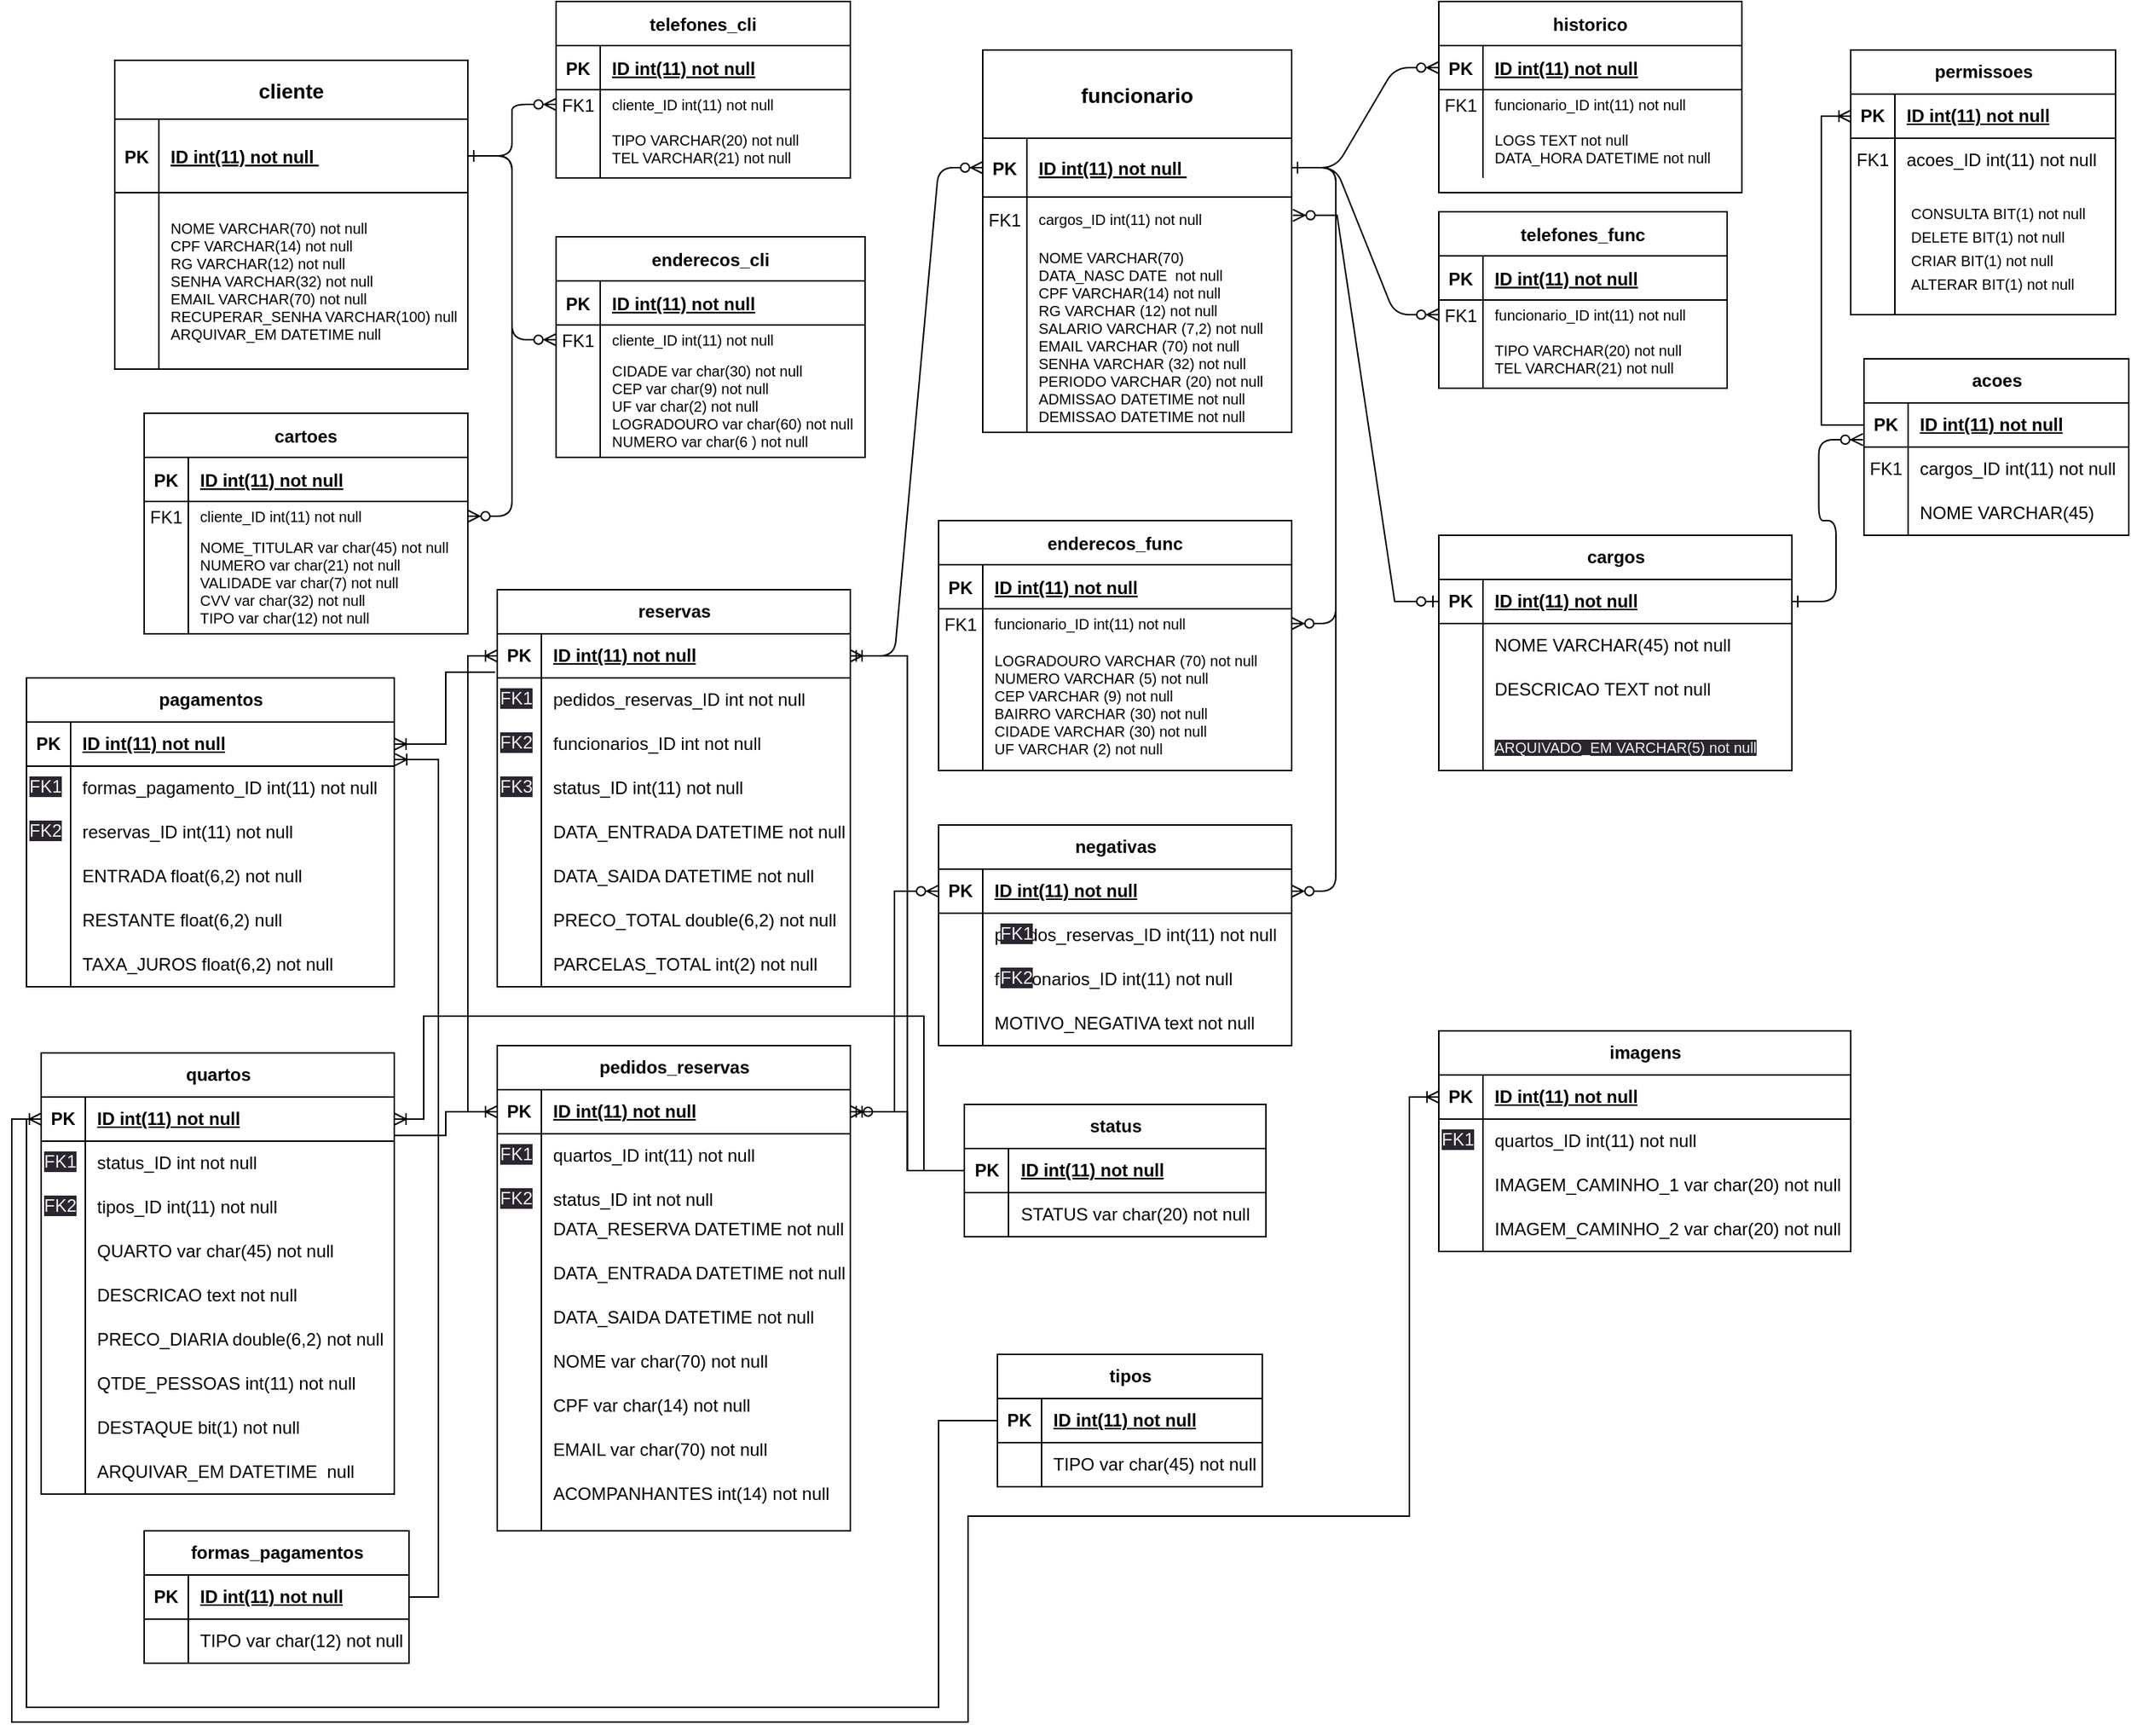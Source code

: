 <mxfile version="21.2.9" type="github">
  <diagram id="R2lEEEUBdFMjLlhIrx00" name="Page-1">
    <mxGraphModel dx="1715" dy="1045" grid="1" gridSize="10" guides="1" tooltips="1" connect="1" arrows="1" fold="1" page="1" pageScale="1" pageWidth="850" pageHeight="1100" math="0" shadow="0" extFonts="Permanent Marker^https://fonts.googleapis.com/css?family=Permanent+Marker">
      <root>
        <mxCell id="0" />
        <mxCell id="1" parent="0" />
        <mxCell id="C-vyLk0tnHw3VtMMgP7b-1" value="" style="edgeStyle=entityRelationEdgeStyle;endArrow=ERzeroToMany;startArrow=ERone;endFill=1;startFill=0;" parent="1" source="C-vyLk0tnHw3VtMMgP7b-24" target="C-vyLk0tnHw3VtMMgP7b-6" edge="1">
          <mxGeometry width="100" height="100" relative="1" as="geometry">
            <mxPoint x="480" y="1090" as="sourcePoint" />
            <mxPoint x="580" y="990" as="targetPoint" />
          </mxGeometry>
        </mxCell>
        <mxCell id="C-vyLk0tnHw3VtMMgP7b-2" value="telefones_cli" style="shape=table;startSize=30;container=1;collapsible=1;childLayout=tableLayout;fixedRows=1;rowLines=0;fontStyle=1;align=center;resizeLast=1;" parent="1" vertex="1">
          <mxGeometry x="520" y="410" width="200" height="120" as="geometry">
            <mxRectangle x="410" y="80" width="110" height="30" as="alternateBounds" />
          </mxGeometry>
        </mxCell>
        <mxCell id="C-vyLk0tnHw3VtMMgP7b-3" value="" style="shape=partialRectangle;collapsible=0;dropTarget=0;pointerEvents=0;fillColor=none;points=[[0,0.5],[1,0.5]];portConstraint=eastwest;top=0;left=0;right=0;bottom=1;" parent="C-vyLk0tnHw3VtMMgP7b-2" vertex="1">
          <mxGeometry y="30" width="200" height="30" as="geometry" />
        </mxCell>
        <mxCell id="C-vyLk0tnHw3VtMMgP7b-4" value="PK" style="shape=partialRectangle;overflow=hidden;connectable=0;fillColor=none;top=0;left=0;bottom=0;right=0;fontStyle=1;" parent="C-vyLk0tnHw3VtMMgP7b-3" vertex="1">
          <mxGeometry width="30" height="30" as="geometry">
            <mxRectangle width="30" height="30" as="alternateBounds" />
          </mxGeometry>
        </mxCell>
        <mxCell id="C-vyLk0tnHw3VtMMgP7b-5" value="ID int(11) not null" style="shape=partialRectangle;overflow=hidden;connectable=0;fillColor=none;top=0;left=0;bottom=0;right=0;align=left;spacingLeft=6;fontStyle=5;" parent="C-vyLk0tnHw3VtMMgP7b-3" vertex="1">
          <mxGeometry x="30" width="170" height="30" as="geometry">
            <mxRectangle width="170" height="30" as="alternateBounds" />
          </mxGeometry>
        </mxCell>
        <mxCell id="C-vyLk0tnHw3VtMMgP7b-6" value="" style="shape=partialRectangle;collapsible=0;dropTarget=0;pointerEvents=0;fillColor=none;points=[[0,0.5],[1,0.5]];portConstraint=eastwest;top=0;left=0;right=0;bottom=0;" parent="C-vyLk0tnHw3VtMMgP7b-2" vertex="1">
          <mxGeometry y="60" width="200" height="20" as="geometry" />
        </mxCell>
        <mxCell id="C-vyLk0tnHw3VtMMgP7b-7" value="FK1" style="shape=partialRectangle;overflow=hidden;connectable=0;fillColor=none;top=0;left=0;bottom=0;right=0;" parent="C-vyLk0tnHw3VtMMgP7b-6" vertex="1">
          <mxGeometry width="30" height="20" as="geometry">
            <mxRectangle width="30" height="20" as="alternateBounds" />
          </mxGeometry>
        </mxCell>
        <mxCell id="C-vyLk0tnHw3VtMMgP7b-8" value="cliente_ID int(11) not null" style="shape=partialRectangle;overflow=hidden;connectable=0;fillColor=none;top=0;left=0;bottom=0;right=0;align=left;spacingLeft=6;fontSize=10;" parent="C-vyLk0tnHw3VtMMgP7b-6" vertex="1">
          <mxGeometry x="30" width="170" height="20" as="geometry">
            <mxRectangle width="170" height="20" as="alternateBounds" />
          </mxGeometry>
        </mxCell>
        <mxCell id="C-vyLk0tnHw3VtMMgP7b-9" value="" style="shape=partialRectangle;collapsible=0;dropTarget=0;pointerEvents=0;fillColor=none;points=[[0,0.5],[1,0.5]];portConstraint=eastwest;top=0;left=0;right=0;bottom=0;" parent="C-vyLk0tnHw3VtMMgP7b-2" vertex="1">
          <mxGeometry y="80" width="200" height="40" as="geometry" />
        </mxCell>
        <mxCell id="C-vyLk0tnHw3VtMMgP7b-10" value="" style="shape=partialRectangle;overflow=hidden;connectable=0;fillColor=none;top=0;left=0;bottom=0;right=0;" parent="C-vyLk0tnHw3VtMMgP7b-9" vertex="1">
          <mxGeometry width="30" height="40" as="geometry">
            <mxRectangle width="30" height="40" as="alternateBounds" />
          </mxGeometry>
        </mxCell>
        <mxCell id="C-vyLk0tnHw3VtMMgP7b-11" value="TIPO VARCHAR(20) not null&#xa;TEL VARCHAR(21) not null" style="shape=partialRectangle;overflow=hidden;connectable=0;fillColor=none;top=0;left=0;bottom=0;right=0;align=left;spacingLeft=6;fontSize=10;" parent="C-vyLk0tnHw3VtMMgP7b-9" vertex="1">
          <mxGeometry x="30" width="170" height="40" as="geometry">
            <mxRectangle width="170" height="40" as="alternateBounds" />
          </mxGeometry>
        </mxCell>
        <mxCell id="C-vyLk0tnHw3VtMMgP7b-13" value="enderecos_cli" style="shape=table;startSize=30;container=1;collapsible=1;childLayout=tableLayout;fixedRows=1;rowLines=0;fontStyle=1;align=center;resizeLast=1;" parent="1" vertex="1">
          <mxGeometry x="520" y="570" width="210" height="150" as="geometry" />
        </mxCell>
        <mxCell id="C-vyLk0tnHw3VtMMgP7b-14" value="" style="shape=partialRectangle;collapsible=0;dropTarget=0;pointerEvents=0;fillColor=none;points=[[0,0.5],[1,0.5]];portConstraint=eastwest;top=0;left=0;right=0;bottom=1;" parent="C-vyLk0tnHw3VtMMgP7b-13" vertex="1">
          <mxGeometry y="30" width="210" height="30" as="geometry" />
        </mxCell>
        <mxCell id="C-vyLk0tnHw3VtMMgP7b-15" value="PK" style="shape=partialRectangle;overflow=hidden;connectable=0;fillColor=none;top=0;left=0;bottom=0;right=0;fontStyle=1;" parent="C-vyLk0tnHw3VtMMgP7b-14" vertex="1">
          <mxGeometry width="30" height="30" as="geometry">
            <mxRectangle width="30" height="30" as="alternateBounds" />
          </mxGeometry>
        </mxCell>
        <mxCell id="C-vyLk0tnHw3VtMMgP7b-16" value="ID int(11) not null" style="shape=partialRectangle;overflow=hidden;connectable=0;fillColor=none;top=0;left=0;bottom=0;right=0;align=left;spacingLeft=6;fontStyle=5;" parent="C-vyLk0tnHw3VtMMgP7b-14" vertex="1">
          <mxGeometry x="30" width="180" height="30" as="geometry">
            <mxRectangle width="180" height="30" as="alternateBounds" />
          </mxGeometry>
        </mxCell>
        <mxCell id="C-vyLk0tnHw3VtMMgP7b-17" value="" style="shape=partialRectangle;collapsible=0;dropTarget=0;pointerEvents=0;fillColor=none;points=[[0,0.5],[1,0.5]];portConstraint=eastwest;top=0;left=0;right=0;bottom=0;" parent="C-vyLk0tnHw3VtMMgP7b-13" vertex="1">
          <mxGeometry y="60" width="210" height="20" as="geometry" />
        </mxCell>
        <mxCell id="C-vyLk0tnHw3VtMMgP7b-18" value="FK1" style="shape=partialRectangle;overflow=hidden;connectable=0;fillColor=none;top=0;left=0;bottom=0;right=0;" parent="C-vyLk0tnHw3VtMMgP7b-17" vertex="1">
          <mxGeometry width="30" height="20" as="geometry">
            <mxRectangle width="30" height="20" as="alternateBounds" />
          </mxGeometry>
        </mxCell>
        <mxCell id="C-vyLk0tnHw3VtMMgP7b-19" value="cliente_ID int(11) not null" style="shape=partialRectangle;overflow=hidden;connectable=0;fillColor=none;top=0;left=0;bottom=0;right=0;align=left;spacingLeft=6;fontSize=10;" parent="C-vyLk0tnHw3VtMMgP7b-17" vertex="1">
          <mxGeometry x="30" width="180" height="20" as="geometry">
            <mxRectangle width="180" height="20" as="alternateBounds" />
          </mxGeometry>
        </mxCell>
        <mxCell id="C-vyLk0tnHw3VtMMgP7b-20" value="" style="shape=partialRectangle;collapsible=0;dropTarget=0;pointerEvents=0;fillColor=none;points=[[0,0.5],[1,0.5]];portConstraint=eastwest;top=0;left=0;right=0;bottom=0;" parent="C-vyLk0tnHw3VtMMgP7b-13" vertex="1">
          <mxGeometry y="80" width="210" height="70" as="geometry" />
        </mxCell>
        <mxCell id="C-vyLk0tnHw3VtMMgP7b-21" value="" style="shape=partialRectangle;overflow=hidden;connectable=0;fillColor=none;top=0;left=0;bottom=0;right=0;" parent="C-vyLk0tnHw3VtMMgP7b-20" vertex="1">
          <mxGeometry width="30" height="70" as="geometry">
            <mxRectangle width="30" height="70" as="alternateBounds" />
          </mxGeometry>
        </mxCell>
        <mxCell id="C-vyLk0tnHw3VtMMgP7b-22" value="CIDADE var char(30) not null&#xa;CEP var char(9) not null&#xa;UF var char(2) not null&#xa;LOGRADOURO var char(60) not null&#xa;NUMERO var char(6 ) not null" style="shape=partialRectangle;overflow=hidden;connectable=0;fillColor=none;top=0;left=0;bottom=0;right=0;align=left;spacingLeft=6;fontSize=10;" parent="C-vyLk0tnHw3VtMMgP7b-20" vertex="1">
          <mxGeometry x="30" width="180" height="70" as="geometry">
            <mxRectangle width="180" height="70" as="alternateBounds" />
          </mxGeometry>
        </mxCell>
        <mxCell id="C-vyLk0tnHw3VtMMgP7b-23" value="cliente" style="shape=table;startSize=40;container=1;collapsible=1;childLayout=tableLayout;fixedRows=1;rowLines=0;fontStyle=1;align=center;resizeLast=1;fontSize=14;" parent="1" vertex="1">
          <mxGeometry x="220" y="450" width="240" height="210" as="geometry">
            <mxRectangle x="80" y="120" width="90" height="30" as="alternateBounds" />
          </mxGeometry>
        </mxCell>
        <mxCell id="C-vyLk0tnHw3VtMMgP7b-24" value="" style="shape=partialRectangle;collapsible=0;dropTarget=0;pointerEvents=0;fillColor=none;points=[[0,0.5],[1,0.5]];portConstraint=eastwest;top=0;left=0;right=0;bottom=1;" parent="C-vyLk0tnHw3VtMMgP7b-23" vertex="1">
          <mxGeometry y="40" width="240" height="50" as="geometry" />
        </mxCell>
        <mxCell id="C-vyLk0tnHw3VtMMgP7b-25" value="PK" style="shape=partialRectangle;overflow=hidden;connectable=0;fillColor=none;top=0;left=0;bottom=0;right=0;fontStyle=1;" parent="C-vyLk0tnHw3VtMMgP7b-24" vertex="1">
          <mxGeometry width="30" height="50" as="geometry">
            <mxRectangle width="30" height="50" as="alternateBounds" />
          </mxGeometry>
        </mxCell>
        <mxCell id="C-vyLk0tnHw3VtMMgP7b-26" value="ID int(11) not null " style="shape=partialRectangle;overflow=hidden;connectable=0;fillColor=none;top=0;left=0;bottom=0;right=0;align=left;spacingLeft=6;fontStyle=5;" parent="C-vyLk0tnHw3VtMMgP7b-24" vertex="1">
          <mxGeometry x="30" width="210" height="50" as="geometry">
            <mxRectangle width="210" height="50" as="alternateBounds" />
          </mxGeometry>
        </mxCell>
        <mxCell id="C-vyLk0tnHw3VtMMgP7b-27" value="" style="shape=partialRectangle;collapsible=0;dropTarget=0;pointerEvents=0;fillColor=none;points=[[0,0.5],[1,0.5]];portConstraint=eastwest;top=0;left=0;right=0;bottom=0;" parent="C-vyLk0tnHw3VtMMgP7b-23" vertex="1">
          <mxGeometry y="90" width="240" height="120" as="geometry" />
        </mxCell>
        <mxCell id="C-vyLk0tnHw3VtMMgP7b-28" value="" style="shape=partialRectangle;overflow=hidden;connectable=0;fillColor=none;top=0;left=0;bottom=0;right=0;" parent="C-vyLk0tnHw3VtMMgP7b-27" vertex="1">
          <mxGeometry width="30" height="120" as="geometry">
            <mxRectangle width="30" height="120" as="alternateBounds" />
          </mxGeometry>
        </mxCell>
        <mxCell id="C-vyLk0tnHw3VtMMgP7b-29" value="NOME VARCHAR(70) not null&#xa;CPF VARCHAR(14) not null &#xa;RG VARCHAR(12) not null&#xa;SENHA VARCHAR(32) not null&#xa;EMAIL VARCHAR(70) not null&#xa;RECUPERAR_SENHA VARCHAR(100) null&#xa;ARQUIVAR_EM DATETIME null" style="shape=partialRectangle;overflow=hidden;connectable=0;fillColor=none;top=0;left=0;bottom=0;right=0;align=left;spacingLeft=6;fontSize=10;fontStyle=0" parent="C-vyLk0tnHw3VtMMgP7b-27" vertex="1">
          <mxGeometry x="30" width="210" height="120" as="geometry">
            <mxRectangle width="210" height="120" as="alternateBounds" />
          </mxGeometry>
        </mxCell>
        <mxCell id="C4SLkcnVkLlJCyY-yQD1-3" value="" style="edgeStyle=entityRelationEdgeStyle;endArrow=ERzeroToMany;startArrow=ERone;endFill=1;startFill=0;exitX=1;exitY=0.5;exitDx=0;exitDy=0;entryX=0;entryY=0.5;entryDx=0;entryDy=0;" parent="1" source="C-vyLk0tnHw3VtMMgP7b-24" target="C-vyLk0tnHw3VtMMgP7b-17" edge="1">
          <mxGeometry width="100" height="100" relative="1" as="geometry">
            <mxPoint x="470" y="525" as="sourcePoint" />
            <mxPoint x="550" y="490" as="targetPoint" />
          </mxGeometry>
        </mxCell>
        <mxCell id="LBth8q8Pn7qCY5LzkIFp-1" value="" style="edgeStyle=entityRelationEdgeStyle;endArrow=ERzeroToMany;startArrow=ERone;endFill=1;startFill=0;" parent="1" source="LBth8q8Pn7qCY5LzkIFp-23" target="LBth8q8Pn7qCY5LzkIFp-6" edge="1">
          <mxGeometry width="100" height="100" relative="1" as="geometry">
            <mxPoint x="1100" y="1163" as="sourcePoint" />
            <mxPoint x="1200" y="1063" as="targetPoint" />
          </mxGeometry>
        </mxCell>
        <mxCell id="LBth8q8Pn7qCY5LzkIFp-2" value="telefones_func" style="shape=table;startSize=30;container=1;collapsible=1;childLayout=tableLayout;fixedRows=1;rowLines=0;fontStyle=1;align=center;resizeLast=1;" parent="1" vertex="1">
          <mxGeometry x="1120" y="553" width="196" height="120" as="geometry">
            <mxRectangle x="410" y="80" width="110" height="30" as="alternateBounds" />
          </mxGeometry>
        </mxCell>
        <mxCell id="LBth8q8Pn7qCY5LzkIFp-3" value="" style="shape=partialRectangle;collapsible=0;dropTarget=0;pointerEvents=0;fillColor=none;points=[[0,0.5],[1,0.5]];portConstraint=eastwest;top=0;left=0;right=0;bottom=1;" parent="LBth8q8Pn7qCY5LzkIFp-2" vertex="1">
          <mxGeometry y="30" width="196" height="30" as="geometry" />
        </mxCell>
        <mxCell id="LBth8q8Pn7qCY5LzkIFp-4" value="PK" style="shape=partialRectangle;overflow=hidden;connectable=0;fillColor=none;top=0;left=0;bottom=0;right=0;fontStyle=1;" parent="LBth8q8Pn7qCY5LzkIFp-3" vertex="1">
          <mxGeometry width="30" height="30" as="geometry">
            <mxRectangle width="30" height="30" as="alternateBounds" />
          </mxGeometry>
        </mxCell>
        <mxCell id="LBth8q8Pn7qCY5LzkIFp-5" value="ID int(11) not null" style="shape=partialRectangle;overflow=hidden;connectable=0;fillColor=none;top=0;left=0;bottom=0;right=0;align=left;spacingLeft=6;fontStyle=5;" parent="LBth8q8Pn7qCY5LzkIFp-3" vertex="1">
          <mxGeometry x="30" width="166" height="30" as="geometry">
            <mxRectangle width="166" height="30" as="alternateBounds" />
          </mxGeometry>
        </mxCell>
        <mxCell id="LBth8q8Pn7qCY5LzkIFp-6" value="" style="shape=partialRectangle;collapsible=0;dropTarget=0;pointerEvents=0;fillColor=none;points=[[0,0.5],[1,0.5]];portConstraint=eastwest;top=0;left=0;right=0;bottom=0;" parent="LBth8q8Pn7qCY5LzkIFp-2" vertex="1">
          <mxGeometry y="60" width="196" height="20" as="geometry" />
        </mxCell>
        <mxCell id="LBth8q8Pn7qCY5LzkIFp-7" value="FK1" style="shape=partialRectangle;overflow=hidden;connectable=0;fillColor=none;top=0;left=0;bottom=0;right=0;" parent="LBth8q8Pn7qCY5LzkIFp-6" vertex="1">
          <mxGeometry width="30" height="20" as="geometry">
            <mxRectangle width="30" height="20" as="alternateBounds" />
          </mxGeometry>
        </mxCell>
        <mxCell id="LBth8q8Pn7qCY5LzkIFp-8" value="funcionario_ID int(11) not null" style="shape=partialRectangle;overflow=hidden;connectable=0;fillColor=none;top=0;left=0;bottom=0;right=0;align=left;spacingLeft=6;fontSize=10;" parent="LBth8q8Pn7qCY5LzkIFp-6" vertex="1">
          <mxGeometry x="30" width="166" height="20" as="geometry">
            <mxRectangle width="166" height="20" as="alternateBounds" />
          </mxGeometry>
        </mxCell>
        <mxCell id="LBth8q8Pn7qCY5LzkIFp-9" value="" style="shape=partialRectangle;collapsible=0;dropTarget=0;pointerEvents=0;fillColor=none;points=[[0,0.5],[1,0.5]];portConstraint=eastwest;top=0;left=0;right=0;bottom=0;" parent="LBth8q8Pn7qCY5LzkIFp-2" vertex="1">
          <mxGeometry y="80" width="196" height="40" as="geometry" />
        </mxCell>
        <mxCell id="LBth8q8Pn7qCY5LzkIFp-10" value="" style="shape=partialRectangle;overflow=hidden;connectable=0;fillColor=none;top=0;left=0;bottom=0;right=0;" parent="LBth8q8Pn7qCY5LzkIFp-9" vertex="1">
          <mxGeometry width="30" height="40" as="geometry">
            <mxRectangle width="30" height="40" as="alternateBounds" />
          </mxGeometry>
        </mxCell>
        <mxCell id="LBth8q8Pn7qCY5LzkIFp-11" value="TIPO VARCHAR(20) not null&#xa;TEL VARCHAR(21) not null" style="shape=partialRectangle;overflow=hidden;connectable=0;fillColor=none;top=0;left=0;bottom=0;right=0;align=left;spacingLeft=6;fontSize=10;" parent="LBth8q8Pn7qCY5LzkIFp-9" vertex="1">
          <mxGeometry x="30" width="166" height="40" as="geometry">
            <mxRectangle width="166" height="40" as="alternateBounds" />
          </mxGeometry>
        </mxCell>
        <mxCell id="LBth8q8Pn7qCY5LzkIFp-22" value="funcionario" style="shape=table;startSize=60;container=1;collapsible=1;childLayout=tableLayout;fixedRows=1;rowLines=0;fontStyle=1;align=center;resizeLast=1;fontSize=14;" parent="1" vertex="1">
          <mxGeometry x="810" y="443" width="210" height="260" as="geometry">
            <mxRectangle x="80" y="120" width="90" height="30" as="alternateBounds" />
          </mxGeometry>
        </mxCell>
        <mxCell id="LBth8q8Pn7qCY5LzkIFp-23" value="" style="shape=partialRectangle;collapsible=0;dropTarget=0;pointerEvents=0;fillColor=none;points=[[0,0.5],[1,0.5]];portConstraint=eastwest;top=0;left=0;right=0;bottom=1;" parent="LBth8q8Pn7qCY5LzkIFp-22" vertex="1">
          <mxGeometry y="60" width="210" height="40" as="geometry" />
        </mxCell>
        <mxCell id="LBth8q8Pn7qCY5LzkIFp-24" value="PK" style="shape=partialRectangle;overflow=hidden;connectable=0;fillColor=none;top=0;left=0;bottom=0;right=0;fontStyle=1;" parent="LBth8q8Pn7qCY5LzkIFp-23" vertex="1">
          <mxGeometry width="30" height="40" as="geometry">
            <mxRectangle width="30" height="40" as="alternateBounds" />
          </mxGeometry>
        </mxCell>
        <mxCell id="LBth8q8Pn7qCY5LzkIFp-25" value="ID int(11) not null " style="shape=partialRectangle;overflow=hidden;connectable=0;fillColor=none;top=0;left=0;bottom=0;right=0;align=left;spacingLeft=6;fontStyle=5;" parent="LBth8q8Pn7qCY5LzkIFp-23" vertex="1">
          <mxGeometry x="30" width="180" height="40" as="geometry">
            <mxRectangle width="180" height="40" as="alternateBounds" />
          </mxGeometry>
        </mxCell>
        <mxCell id="LBth8q8Pn7qCY5LzkIFp-44" value="" style="shape=partialRectangle;collapsible=0;dropTarget=0;pointerEvents=0;fillColor=none;points=[[0,0.5],[1,0.5]];portConstraint=eastwest;top=0;left=0;right=0;bottom=0;" parent="LBth8q8Pn7qCY5LzkIFp-22" vertex="1">
          <mxGeometry y="100" width="210" height="30" as="geometry" />
        </mxCell>
        <mxCell id="LBth8q8Pn7qCY5LzkIFp-45" value="FK1" style="shape=partialRectangle;overflow=hidden;connectable=0;fillColor=none;top=0;left=0;bottom=0;right=0;" parent="LBth8q8Pn7qCY5LzkIFp-44" vertex="1">
          <mxGeometry width="30" height="30" as="geometry">
            <mxRectangle width="30" height="30" as="alternateBounds" />
          </mxGeometry>
        </mxCell>
        <mxCell id="LBth8q8Pn7qCY5LzkIFp-46" value="cargos_ID int(11) not null" style="shape=partialRectangle;overflow=hidden;connectable=0;fillColor=none;top=0;left=0;bottom=0;right=0;align=left;spacingLeft=6;fontSize=10;" parent="LBth8q8Pn7qCY5LzkIFp-44" vertex="1">
          <mxGeometry x="30" width="180" height="30" as="geometry">
            <mxRectangle width="180" height="30" as="alternateBounds" />
          </mxGeometry>
        </mxCell>
        <mxCell id="LBth8q8Pn7qCY5LzkIFp-26" value="" style="shape=partialRectangle;collapsible=0;dropTarget=0;pointerEvents=0;fillColor=none;points=[[0,0.5],[1,0.5]];portConstraint=eastwest;top=0;left=0;right=0;bottom=0;" parent="LBth8q8Pn7qCY5LzkIFp-22" vertex="1">
          <mxGeometry y="130" width="210" height="130" as="geometry" />
        </mxCell>
        <mxCell id="LBth8q8Pn7qCY5LzkIFp-27" value="" style="shape=partialRectangle;overflow=hidden;connectable=0;fillColor=none;top=0;left=0;bottom=0;right=0;" parent="LBth8q8Pn7qCY5LzkIFp-26" vertex="1">
          <mxGeometry width="30" height="130" as="geometry">
            <mxRectangle width="30" height="130" as="alternateBounds" />
          </mxGeometry>
        </mxCell>
        <mxCell id="LBth8q8Pn7qCY5LzkIFp-28" value="NOME VARCHAR(70) &#xa;DATA_NASC DATE  not null&#xa;CPF VARCHAR(14) not null&#xa;RG VARCHAR (12) not null&#xa;SALARIO VARCHAR (7,2) not null&#xa;EMAIL VARCHAR (70) not null&#xa;SENHA VARCHAR (32) not null&#xa;PERIODO VARCHAR (20) not null&#xa;ADMISSAO DATETIME not null&#xa;DEMISSAO DATETIME not null" style="shape=partialRectangle;overflow=hidden;connectable=0;fillColor=none;top=0;left=0;bottom=0;right=0;align=left;spacingLeft=6;fontSize=10;fontStyle=0" parent="LBth8q8Pn7qCY5LzkIFp-26" vertex="1">
          <mxGeometry x="30" width="180" height="130" as="geometry">
            <mxRectangle width="180" height="130" as="alternateBounds" />
          </mxGeometry>
        </mxCell>
        <mxCell id="LBth8q8Pn7qCY5LzkIFp-30" value="enderecos_func" style="shape=table;startSize=30;container=1;collapsible=1;childLayout=tableLayout;fixedRows=1;rowLines=0;fontStyle=1;align=center;resizeLast=1;" parent="1" vertex="1">
          <mxGeometry x="780" y="763" width="240" height="170" as="geometry" />
        </mxCell>
        <mxCell id="LBth8q8Pn7qCY5LzkIFp-31" value="" style="shape=partialRectangle;collapsible=0;dropTarget=0;pointerEvents=0;fillColor=none;points=[[0,0.5],[1,0.5]];portConstraint=eastwest;top=0;left=0;right=0;bottom=1;" parent="LBth8q8Pn7qCY5LzkIFp-30" vertex="1">
          <mxGeometry y="30" width="240" height="30" as="geometry" />
        </mxCell>
        <mxCell id="LBth8q8Pn7qCY5LzkIFp-32" value="PK" style="shape=partialRectangle;overflow=hidden;connectable=0;fillColor=none;top=0;left=0;bottom=0;right=0;fontStyle=1;" parent="LBth8q8Pn7qCY5LzkIFp-31" vertex="1">
          <mxGeometry width="30" height="30" as="geometry">
            <mxRectangle width="30" height="30" as="alternateBounds" />
          </mxGeometry>
        </mxCell>
        <mxCell id="LBth8q8Pn7qCY5LzkIFp-33" value="ID int(11) not null" style="shape=partialRectangle;overflow=hidden;connectable=0;fillColor=none;top=0;left=0;bottom=0;right=0;align=left;spacingLeft=6;fontStyle=5;" parent="LBth8q8Pn7qCY5LzkIFp-31" vertex="1">
          <mxGeometry x="30" width="210" height="30" as="geometry">
            <mxRectangle width="210" height="30" as="alternateBounds" />
          </mxGeometry>
        </mxCell>
        <mxCell id="LBth8q8Pn7qCY5LzkIFp-34" value="" style="shape=partialRectangle;collapsible=0;dropTarget=0;pointerEvents=0;fillColor=none;points=[[0,0.5],[1,0.5]];portConstraint=eastwest;top=0;left=0;right=0;bottom=0;" parent="LBth8q8Pn7qCY5LzkIFp-30" vertex="1">
          <mxGeometry y="60" width="240" height="20" as="geometry" />
        </mxCell>
        <mxCell id="LBth8q8Pn7qCY5LzkIFp-35" value="FK1" style="shape=partialRectangle;overflow=hidden;connectable=0;fillColor=none;top=0;left=0;bottom=0;right=0;" parent="LBth8q8Pn7qCY5LzkIFp-34" vertex="1">
          <mxGeometry width="30" height="20" as="geometry">
            <mxRectangle width="30" height="20" as="alternateBounds" />
          </mxGeometry>
        </mxCell>
        <mxCell id="LBth8q8Pn7qCY5LzkIFp-36" value="funcionario_ID int(11) not null" style="shape=partialRectangle;overflow=hidden;connectable=0;fillColor=none;top=0;left=0;bottom=0;right=0;align=left;spacingLeft=6;fontSize=10;" parent="LBth8q8Pn7qCY5LzkIFp-34" vertex="1">
          <mxGeometry x="30" width="210" height="20" as="geometry">
            <mxRectangle width="210" height="20" as="alternateBounds" />
          </mxGeometry>
        </mxCell>
        <mxCell id="LBth8q8Pn7qCY5LzkIFp-37" value="" style="shape=partialRectangle;collapsible=0;dropTarget=0;pointerEvents=0;fillColor=none;points=[[0,0.5],[1,0.5]];portConstraint=eastwest;top=0;left=0;right=0;bottom=0;" parent="LBth8q8Pn7qCY5LzkIFp-30" vertex="1">
          <mxGeometry y="80" width="240" height="90" as="geometry" />
        </mxCell>
        <mxCell id="LBth8q8Pn7qCY5LzkIFp-38" value="" style="shape=partialRectangle;overflow=hidden;connectable=0;fillColor=none;top=0;left=0;bottom=0;right=0;" parent="LBth8q8Pn7qCY5LzkIFp-37" vertex="1">
          <mxGeometry width="30" height="90" as="geometry">
            <mxRectangle width="30" height="90" as="alternateBounds" />
          </mxGeometry>
        </mxCell>
        <mxCell id="LBth8q8Pn7qCY5LzkIFp-39" value="LOGRADOURO VARCHAR (70) not null&#xa;NUMERO VARCHAR (5) not null&#xa;CEP VARCHAR (9) not null&#xa;BAIRRO VARCHAR (30) not null&#xa;CIDADE VARCHAR (30) not null&#xa;UF VARCHAR (2) not null" style="shape=partialRectangle;overflow=hidden;connectable=0;fillColor=none;top=0;left=0;bottom=0;right=0;align=left;spacingLeft=6;fontSize=10;" parent="LBth8q8Pn7qCY5LzkIFp-37" vertex="1">
          <mxGeometry x="30" width="210" height="90" as="geometry">
            <mxRectangle width="210" height="90" as="alternateBounds" />
          </mxGeometry>
        </mxCell>
        <mxCell id="LBth8q8Pn7qCY5LzkIFp-40" value="" style="edgeStyle=entityRelationEdgeStyle;endArrow=ERzeroToMany;startArrow=ERone;endFill=1;startFill=0;exitX=1;exitY=0.5;exitDx=0;exitDy=0;entryX=1;entryY=0.5;entryDx=0;entryDy=0;" parent="1" source="LBth8q8Pn7qCY5LzkIFp-23" target="LBth8q8Pn7qCY5LzkIFp-34" edge="1">
          <mxGeometry width="100" height="100" relative="1" as="geometry">
            <mxPoint x="1080" y="583" as="sourcePoint" />
            <mxPoint x="1000" y="783" as="targetPoint" />
          </mxGeometry>
        </mxCell>
        <mxCell id="LBth8q8Pn7qCY5LzkIFp-98" value="" style="edgeStyle=entityRelationEdgeStyle;fontSize=12;html=1;endArrow=ERzeroToMany;startArrow=ERzeroToOne;rounded=0;entryX=1.004;entryY=0.413;entryDx=0;entryDy=0;entryPerimeter=0;exitX=0;exitY=0.5;exitDx=0;exitDy=0;" parent="1" source="LBth8q8Pn7qCY5LzkIFp-104" target="LBth8q8Pn7qCY5LzkIFp-44" edge="1">
          <mxGeometry width="100" height="100" relative="1" as="geometry">
            <mxPoint x="1124.944" y="719.31" as="sourcePoint" />
            <mxPoint x="1160" y="573" as="targetPoint" />
          </mxGeometry>
        </mxCell>
        <mxCell id="LBth8q8Pn7qCY5LzkIFp-103" value="cargos" style="shape=table;startSize=30;container=1;collapsible=1;childLayout=tableLayout;fixedRows=1;rowLines=0;fontStyle=1;align=center;resizeLast=1;html=1;" parent="1" vertex="1">
          <mxGeometry x="1120" y="773" width="240" height="160" as="geometry" />
        </mxCell>
        <mxCell id="LBth8q8Pn7qCY5LzkIFp-104" value="" style="shape=tableRow;horizontal=0;startSize=0;swimlaneHead=0;swimlaneBody=0;fillColor=none;collapsible=0;dropTarget=0;points=[[0,0.5],[1,0.5]];portConstraint=eastwest;top=0;left=0;right=0;bottom=1;" parent="LBth8q8Pn7qCY5LzkIFp-103" vertex="1">
          <mxGeometry y="30" width="240" height="30" as="geometry" />
        </mxCell>
        <mxCell id="LBth8q8Pn7qCY5LzkIFp-105" value="PK" style="shape=partialRectangle;connectable=0;fillColor=none;top=0;left=0;bottom=0;right=0;fontStyle=1;overflow=hidden;whiteSpace=wrap;html=1;" parent="LBth8q8Pn7qCY5LzkIFp-104" vertex="1">
          <mxGeometry width="30" height="30" as="geometry">
            <mxRectangle width="30" height="30" as="alternateBounds" />
          </mxGeometry>
        </mxCell>
        <mxCell id="LBth8q8Pn7qCY5LzkIFp-106" value="ID int(11) not null" style="shape=partialRectangle;connectable=0;fillColor=none;top=0;left=0;bottom=0;right=0;align=left;spacingLeft=6;fontStyle=5;overflow=hidden;whiteSpace=wrap;html=1;" parent="LBth8q8Pn7qCY5LzkIFp-104" vertex="1">
          <mxGeometry x="30" width="210" height="30" as="geometry">
            <mxRectangle width="210" height="30" as="alternateBounds" />
          </mxGeometry>
        </mxCell>
        <mxCell id="LBth8q8Pn7qCY5LzkIFp-107" value="" style="shape=tableRow;horizontal=0;startSize=0;swimlaneHead=0;swimlaneBody=0;fillColor=none;collapsible=0;dropTarget=0;points=[[0,0.5],[1,0.5]];portConstraint=eastwest;top=0;left=0;right=0;bottom=0;" parent="LBth8q8Pn7qCY5LzkIFp-103" vertex="1">
          <mxGeometry y="60" width="240" height="30" as="geometry" />
        </mxCell>
        <mxCell id="LBth8q8Pn7qCY5LzkIFp-108" value="" style="shape=partialRectangle;connectable=0;fillColor=none;top=0;left=0;bottom=0;right=0;editable=1;overflow=hidden;whiteSpace=wrap;html=1;" parent="LBth8q8Pn7qCY5LzkIFp-107" vertex="1">
          <mxGeometry width="30" height="30" as="geometry">
            <mxRectangle width="30" height="30" as="alternateBounds" />
          </mxGeometry>
        </mxCell>
        <mxCell id="LBth8q8Pn7qCY5LzkIFp-109" value="NOME VARCHAR(45) not null" style="shape=partialRectangle;connectable=0;fillColor=none;top=0;left=0;bottom=0;right=0;align=left;spacingLeft=6;overflow=hidden;whiteSpace=wrap;html=1;" parent="LBth8q8Pn7qCY5LzkIFp-107" vertex="1">
          <mxGeometry x="30" width="210" height="30" as="geometry">
            <mxRectangle width="210" height="30" as="alternateBounds" />
          </mxGeometry>
        </mxCell>
        <mxCell id="LBth8q8Pn7qCY5LzkIFp-110" value="" style="shape=tableRow;horizontal=0;startSize=0;swimlaneHead=0;swimlaneBody=0;fillColor=none;collapsible=0;dropTarget=0;points=[[0,0.5],[1,0.5]];portConstraint=eastwest;top=0;left=0;right=0;bottom=0;" parent="LBth8q8Pn7qCY5LzkIFp-103" vertex="1">
          <mxGeometry y="90" width="240" height="30" as="geometry" />
        </mxCell>
        <mxCell id="LBth8q8Pn7qCY5LzkIFp-111" value="" style="shape=partialRectangle;connectable=0;fillColor=none;top=0;left=0;bottom=0;right=0;editable=1;overflow=hidden;whiteSpace=wrap;html=1;" parent="LBth8q8Pn7qCY5LzkIFp-110" vertex="1">
          <mxGeometry width="30" height="30" as="geometry">
            <mxRectangle width="30" height="30" as="alternateBounds" />
          </mxGeometry>
        </mxCell>
        <mxCell id="LBth8q8Pn7qCY5LzkIFp-112" value="DESCRICAO TEXT not null" style="shape=partialRectangle;connectable=0;fillColor=none;top=0;left=0;bottom=0;right=0;align=left;spacingLeft=6;overflow=hidden;whiteSpace=wrap;html=1;" parent="LBth8q8Pn7qCY5LzkIFp-110" vertex="1">
          <mxGeometry x="30" width="210" height="30" as="geometry">
            <mxRectangle width="210" height="30" as="alternateBounds" />
          </mxGeometry>
        </mxCell>
        <mxCell id="LBth8q8Pn7qCY5LzkIFp-113" value="" style="shape=tableRow;horizontal=0;startSize=0;swimlaneHead=0;swimlaneBody=0;fillColor=none;collapsible=0;dropTarget=0;points=[[0,0.5],[1,0.5]];portConstraint=eastwest;top=0;left=0;right=0;bottom=0;" parent="LBth8q8Pn7qCY5LzkIFp-103" vertex="1">
          <mxGeometry y="120" width="240" height="40" as="geometry" />
        </mxCell>
        <mxCell id="LBth8q8Pn7qCY5LzkIFp-114" value="" style="shape=partialRectangle;connectable=0;fillColor=none;top=0;left=0;bottom=0;right=0;editable=1;overflow=hidden;whiteSpace=wrap;html=1;" parent="LBth8q8Pn7qCY5LzkIFp-113" vertex="1">
          <mxGeometry width="30" height="40" as="geometry">
            <mxRectangle width="30" height="40" as="alternateBounds" />
          </mxGeometry>
        </mxCell>
        <mxCell id="LBth8q8Pn7qCY5LzkIFp-115" value="&#xa;&lt;span style=&quot;color: rgb(240, 240, 240); font-family: Helvetica; font-size: 10px; font-style: normal; font-variant-ligatures: normal; font-variant-caps: normal; font-weight: 400; letter-spacing: normal; orphans: 2; text-align: left; text-indent: 0px; text-transform: none; widows: 2; word-spacing: 0px; -webkit-text-stroke-width: 0px; background-color: rgb(42, 37, 47); text-decoration-thickness: initial; text-decoration-style: initial; text-decoration-color: initial; float: none; display: inline !important;&quot;&gt;ARQUIVADO_EM VARCHAR(5) not null&lt;/span&gt;&#xa;&#xa;" style="shape=partialRectangle;connectable=0;fillColor=none;top=0;left=0;bottom=0;right=0;align=left;spacingLeft=6;overflow=hidden;whiteSpace=wrap;html=1;" parent="LBth8q8Pn7qCY5LzkIFp-113" vertex="1">
          <mxGeometry x="30" width="210" height="40" as="geometry">
            <mxRectangle width="210" height="40" as="alternateBounds" />
          </mxGeometry>
        </mxCell>
        <mxCell id="LBth8q8Pn7qCY5LzkIFp-116" value="cartoes" style="shape=table;startSize=30;container=1;collapsible=1;childLayout=tableLayout;fixedRows=1;rowLines=0;fontStyle=1;align=center;resizeLast=1;" parent="1" vertex="1">
          <mxGeometry x="240" y="690" width="220" height="150" as="geometry" />
        </mxCell>
        <mxCell id="LBth8q8Pn7qCY5LzkIFp-117" value="" style="shape=partialRectangle;collapsible=0;dropTarget=0;pointerEvents=0;fillColor=none;points=[[0,0.5],[1,0.5]];portConstraint=eastwest;top=0;left=0;right=0;bottom=1;" parent="LBth8q8Pn7qCY5LzkIFp-116" vertex="1">
          <mxGeometry y="30" width="220" height="30" as="geometry" />
        </mxCell>
        <mxCell id="LBth8q8Pn7qCY5LzkIFp-118" value="PK" style="shape=partialRectangle;overflow=hidden;connectable=0;fillColor=none;top=0;left=0;bottom=0;right=0;fontStyle=1;" parent="LBth8q8Pn7qCY5LzkIFp-117" vertex="1">
          <mxGeometry width="30" height="30" as="geometry">
            <mxRectangle width="30" height="30" as="alternateBounds" />
          </mxGeometry>
        </mxCell>
        <mxCell id="LBth8q8Pn7qCY5LzkIFp-119" value="ID int(11) not null" style="shape=partialRectangle;overflow=hidden;connectable=0;fillColor=none;top=0;left=0;bottom=0;right=0;align=left;spacingLeft=6;fontStyle=5;" parent="LBth8q8Pn7qCY5LzkIFp-117" vertex="1">
          <mxGeometry x="30" width="190" height="30" as="geometry">
            <mxRectangle width="190" height="30" as="alternateBounds" />
          </mxGeometry>
        </mxCell>
        <mxCell id="LBth8q8Pn7qCY5LzkIFp-120" value="" style="shape=partialRectangle;collapsible=0;dropTarget=0;pointerEvents=0;fillColor=none;points=[[0,0.5],[1,0.5]];portConstraint=eastwest;top=0;left=0;right=0;bottom=0;" parent="LBth8q8Pn7qCY5LzkIFp-116" vertex="1">
          <mxGeometry y="60" width="220" height="20" as="geometry" />
        </mxCell>
        <mxCell id="LBth8q8Pn7qCY5LzkIFp-121" value="FK1" style="shape=partialRectangle;overflow=hidden;connectable=0;fillColor=none;top=0;left=0;bottom=0;right=0;" parent="LBth8q8Pn7qCY5LzkIFp-120" vertex="1">
          <mxGeometry width="30" height="20" as="geometry">
            <mxRectangle width="30" height="20" as="alternateBounds" />
          </mxGeometry>
        </mxCell>
        <mxCell id="LBth8q8Pn7qCY5LzkIFp-122" value="cliente_ID int(11) not null" style="shape=partialRectangle;overflow=hidden;connectable=0;fillColor=none;top=0;left=0;bottom=0;right=0;align=left;spacingLeft=6;fontSize=10;" parent="LBth8q8Pn7qCY5LzkIFp-120" vertex="1">
          <mxGeometry x="30" width="190" height="20" as="geometry">
            <mxRectangle width="190" height="20" as="alternateBounds" />
          </mxGeometry>
        </mxCell>
        <mxCell id="LBth8q8Pn7qCY5LzkIFp-123" value="" style="shape=partialRectangle;collapsible=0;dropTarget=0;pointerEvents=0;fillColor=none;points=[[0,0.5],[1,0.5]];portConstraint=eastwest;top=0;left=0;right=0;bottom=0;" parent="LBth8q8Pn7qCY5LzkIFp-116" vertex="1">
          <mxGeometry y="80" width="220" height="70" as="geometry" />
        </mxCell>
        <mxCell id="LBth8q8Pn7qCY5LzkIFp-124" value="" style="shape=partialRectangle;overflow=hidden;connectable=0;fillColor=none;top=0;left=0;bottom=0;right=0;" parent="LBth8q8Pn7qCY5LzkIFp-123" vertex="1">
          <mxGeometry width="30" height="70" as="geometry">
            <mxRectangle width="30" height="70" as="alternateBounds" />
          </mxGeometry>
        </mxCell>
        <mxCell id="LBth8q8Pn7qCY5LzkIFp-125" value="NOME_TITULAR var char(45) not null&#xa;NUMERO var char(21) not null&#xa;VALIDADE var char(7) not null&#xa;CVV var char(32) not null&#xa;TIPO var char(12) not null" style="shape=partialRectangle;overflow=hidden;connectable=0;fillColor=none;top=0;left=0;bottom=0;right=0;align=left;spacingLeft=6;fontSize=10;" parent="LBth8q8Pn7qCY5LzkIFp-123" vertex="1">
          <mxGeometry x="30" width="190" height="70" as="geometry">
            <mxRectangle width="190" height="70" as="alternateBounds" />
          </mxGeometry>
        </mxCell>
        <mxCell id="LBth8q8Pn7qCY5LzkIFp-126" value="" style="edgeStyle=entityRelationEdgeStyle;endArrow=ERzeroToMany;startArrow=ERone;endFill=1;startFill=0;exitX=1;exitY=0.5;exitDx=0;exitDy=0;entryX=1;entryY=0.5;entryDx=0;entryDy=0;" parent="1" source="C-vyLk0tnHw3VtMMgP7b-24" target="LBth8q8Pn7qCY5LzkIFp-120" edge="1">
          <mxGeometry width="100" height="100" relative="1" as="geometry">
            <mxPoint x="460" y="660" as="sourcePoint" />
            <mxPoint x="520" y="785" as="targetPoint" />
          </mxGeometry>
        </mxCell>
        <mxCell id="LBth8q8Pn7qCY5LzkIFp-127" value="acoes" style="shape=table;startSize=30;container=1;collapsible=1;childLayout=tableLayout;fixedRows=1;rowLines=0;fontStyle=1;align=center;resizeLast=1;html=1;" parent="1" vertex="1">
          <mxGeometry x="1409" y="653" width="180" height="120" as="geometry" />
        </mxCell>
        <mxCell id="LBth8q8Pn7qCY5LzkIFp-128" value="" style="shape=tableRow;horizontal=0;startSize=0;swimlaneHead=0;swimlaneBody=0;fillColor=none;collapsible=0;dropTarget=0;points=[[0,0.5],[1,0.5]];portConstraint=eastwest;top=0;left=0;right=0;bottom=1;" parent="LBth8q8Pn7qCY5LzkIFp-127" vertex="1">
          <mxGeometry y="30" width="180" height="30" as="geometry" />
        </mxCell>
        <mxCell id="LBth8q8Pn7qCY5LzkIFp-129" value="PK" style="shape=partialRectangle;connectable=0;fillColor=none;top=0;left=0;bottom=0;right=0;fontStyle=1;overflow=hidden;whiteSpace=wrap;html=1;" parent="LBth8q8Pn7qCY5LzkIFp-128" vertex="1">
          <mxGeometry width="30" height="30" as="geometry">
            <mxRectangle width="30" height="30" as="alternateBounds" />
          </mxGeometry>
        </mxCell>
        <mxCell id="LBth8q8Pn7qCY5LzkIFp-130" value="ID int(11) not null" style="shape=partialRectangle;connectable=0;fillColor=none;top=0;left=0;bottom=0;right=0;align=left;spacingLeft=6;fontStyle=5;overflow=hidden;whiteSpace=wrap;html=1;" parent="LBth8q8Pn7qCY5LzkIFp-128" vertex="1">
          <mxGeometry x="30" width="150" height="30" as="geometry">
            <mxRectangle width="150" height="30" as="alternateBounds" />
          </mxGeometry>
        </mxCell>
        <mxCell id="LBth8q8Pn7qCY5LzkIFp-131" value="" style="shape=tableRow;horizontal=0;startSize=0;swimlaneHead=0;swimlaneBody=0;fillColor=none;collapsible=0;dropTarget=0;points=[[0,0.5],[1,0.5]];portConstraint=eastwest;top=0;left=0;right=0;bottom=0;" parent="LBth8q8Pn7qCY5LzkIFp-127" vertex="1">
          <mxGeometry y="60" width="180" height="30" as="geometry" />
        </mxCell>
        <mxCell id="LBth8q8Pn7qCY5LzkIFp-132" value="FK1" style="shape=partialRectangle;connectable=0;fillColor=none;top=0;left=0;bottom=0;right=0;editable=1;overflow=hidden;whiteSpace=wrap;html=1;" parent="LBth8q8Pn7qCY5LzkIFp-131" vertex="1">
          <mxGeometry width="30" height="30" as="geometry">
            <mxRectangle width="30" height="30" as="alternateBounds" />
          </mxGeometry>
        </mxCell>
        <mxCell id="LBth8q8Pn7qCY5LzkIFp-133" value="cargos_ID int(11) not null" style="shape=partialRectangle;connectable=0;fillColor=none;top=0;left=0;bottom=0;right=0;align=left;spacingLeft=6;overflow=hidden;whiteSpace=wrap;html=1;" parent="LBth8q8Pn7qCY5LzkIFp-131" vertex="1">
          <mxGeometry x="30" width="150" height="30" as="geometry">
            <mxRectangle width="150" height="30" as="alternateBounds" />
          </mxGeometry>
        </mxCell>
        <mxCell id="LBth8q8Pn7qCY5LzkIFp-134" value="" style="shape=tableRow;horizontal=0;startSize=0;swimlaneHead=0;swimlaneBody=0;fillColor=none;collapsible=0;dropTarget=0;points=[[0,0.5],[1,0.5]];portConstraint=eastwest;top=0;left=0;right=0;bottom=0;" parent="LBth8q8Pn7qCY5LzkIFp-127" vertex="1">
          <mxGeometry y="90" width="180" height="30" as="geometry" />
        </mxCell>
        <mxCell id="LBth8q8Pn7qCY5LzkIFp-135" value="" style="shape=partialRectangle;connectable=0;fillColor=none;top=0;left=0;bottom=0;right=0;editable=1;overflow=hidden;whiteSpace=wrap;html=1;" parent="LBth8q8Pn7qCY5LzkIFp-134" vertex="1">
          <mxGeometry width="30" height="30" as="geometry">
            <mxRectangle width="30" height="30" as="alternateBounds" />
          </mxGeometry>
        </mxCell>
        <mxCell id="LBth8q8Pn7qCY5LzkIFp-136" value="NOME VARCHAR(45)" style="shape=partialRectangle;connectable=0;fillColor=none;top=0;left=0;bottom=0;right=0;align=left;spacingLeft=6;overflow=hidden;whiteSpace=wrap;html=1;" parent="LBth8q8Pn7qCY5LzkIFp-134" vertex="1">
          <mxGeometry x="30" width="150" height="30" as="geometry">
            <mxRectangle width="150" height="30" as="alternateBounds" />
          </mxGeometry>
        </mxCell>
        <mxCell id="LBth8q8Pn7qCY5LzkIFp-140" value="" style="edgeStyle=entityRelationEdgeStyle;endArrow=ERzeroToMany;startArrow=ERone;endFill=1;startFill=0;exitX=1;exitY=0.5;exitDx=0;exitDy=0;entryX=-0.004;entryY=0.833;entryDx=0;entryDy=0;entryPerimeter=0;" parent="1" source="LBth8q8Pn7qCY5LzkIFp-104" target="LBth8q8Pn7qCY5LzkIFp-128" edge="1">
          <mxGeometry width="100" height="100" relative="1" as="geometry">
            <mxPoint x="1459" y="866" as="sourcePoint" />
            <mxPoint x="1459" y="1136" as="targetPoint" />
          </mxGeometry>
        </mxCell>
        <mxCell id="LBth8q8Pn7qCY5LzkIFp-141" value="historico" style="shape=table;startSize=30;container=1;collapsible=1;childLayout=tableLayout;fixedRows=1;rowLines=0;fontStyle=1;align=center;resizeLast=1;" parent="1" vertex="1">
          <mxGeometry x="1120" y="410" width="206" height="130" as="geometry">
            <mxRectangle x="410" y="80" width="110" height="30" as="alternateBounds" />
          </mxGeometry>
        </mxCell>
        <mxCell id="LBth8q8Pn7qCY5LzkIFp-142" value="" style="shape=partialRectangle;collapsible=0;dropTarget=0;pointerEvents=0;fillColor=none;points=[[0,0.5],[1,0.5]];portConstraint=eastwest;top=0;left=0;right=0;bottom=1;" parent="LBth8q8Pn7qCY5LzkIFp-141" vertex="1">
          <mxGeometry y="30" width="206" height="30" as="geometry" />
        </mxCell>
        <mxCell id="LBth8q8Pn7qCY5LzkIFp-143" value="PK" style="shape=partialRectangle;overflow=hidden;connectable=0;fillColor=none;top=0;left=0;bottom=0;right=0;fontStyle=1;" parent="LBth8q8Pn7qCY5LzkIFp-142" vertex="1">
          <mxGeometry width="30" height="30" as="geometry">
            <mxRectangle width="30" height="30" as="alternateBounds" />
          </mxGeometry>
        </mxCell>
        <mxCell id="LBth8q8Pn7qCY5LzkIFp-144" value="ID int(11) not null" style="shape=partialRectangle;overflow=hidden;connectable=0;fillColor=none;top=0;left=0;bottom=0;right=0;align=left;spacingLeft=6;fontStyle=5;" parent="LBth8q8Pn7qCY5LzkIFp-142" vertex="1">
          <mxGeometry x="30" width="176" height="30" as="geometry">
            <mxRectangle width="176" height="30" as="alternateBounds" />
          </mxGeometry>
        </mxCell>
        <mxCell id="LBth8q8Pn7qCY5LzkIFp-145" value="" style="shape=partialRectangle;collapsible=0;dropTarget=0;pointerEvents=0;fillColor=none;points=[[0,0.5],[1,0.5]];portConstraint=eastwest;top=0;left=0;right=0;bottom=0;" parent="LBth8q8Pn7qCY5LzkIFp-141" vertex="1">
          <mxGeometry y="60" width="206" height="20" as="geometry" />
        </mxCell>
        <mxCell id="LBth8q8Pn7qCY5LzkIFp-146" value="FK1" style="shape=partialRectangle;overflow=hidden;connectable=0;fillColor=none;top=0;left=0;bottom=0;right=0;" parent="LBth8q8Pn7qCY5LzkIFp-145" vertex="1">
          <mxGeometry width="30" height="20" as="geometry">
            <mxRectangle width="30" height="20" as="alternateBounds" />
          </mxGeometry>
        </mxCell>
        <mxCell id="LBth8q8Pn7qCY5LzkIFp-147" value="funcionario_ID int(11) not null" style="shape=partialRectangle;overflow=hidden;connectable=0;fillColor=none;top=0;left=0;bottom=0;right=0;align=left;spacingLeft=6;fontSize=10;" parent="LBth8q8Pn7qCY5LzkIFp-145" vertex="1">
          <mxGeometry x="30" width="176" height="20" as="geometry">
            <mxRectangle width="176" height="20" as="alternateBounds" />
          </mxGeometry>
        </mxCell>
        <mxCell id="LBth8q8Pn7qCY5LzkIFp-148" value="" style="shape=partialRectangle;collapsible=0;dropTarget=0;pointerEvents=0;fillColor=none;points=[[0,0.5],[1,0.5]];portConstraint=eastwest;top=0;left=0;right=0;bottom=0;" parent="LBth8q8Pn7qCY5LzkIFp-141" vertex="1">
          <mxGeometry y="80" width="206" height="40" as="geometry" />
        </mxCell>
        <mxCell id="LBth8q8Pn7qCY5LzkIFp-149" value="" style="shape=partialRectangle;overflow=hidden;connectable=0;fillColor=none;top=0;left=0;bottom=0;right=0;" parent="LBth8q8Pn7qCY5LzkIFp-148" vertex="1">
          <mxGeometry width="30" height="40" as="geometry">
            <mxRectangle width="30" height="40" as="alternateBounds" />
          </mxGeometry>
        </mxCell>
        <mxCell id="LBth8q8Pn7qCY5LzkIFp-150" value="LOGS TEXT not null&#xa;DATA_HORA DATETIME not null    " style="shape=partialRectangle;overflow=hidden;connectable=0;fillColor=none;top=0;left=0;bottom=0;right=0;align=left;spacingLeft=6;fontSize=10;" parent="LBth8q8Pn7qCY5LzkIFp-148" vertex="1">
          <mxGeometry x="30" width="176" height="40" as="geometry">
            <mxRectangle width="176" height="40" as="alternateBounds" />
          </mxGeometry>
        </mxCell>
        <mxCell id="LBth8q8Pn7qCY5LzkIFp-151" value="permissoes" style="shape=table;startSize=30;container=1;collapsible=1;childLayout=tableLayout;fixedRows=1;rowLines=0;fontStyle=1;align=center;resizeLast=1;html=1;" parent="1" vertex="1">
          <mxGeometry x="1400" y="443" width="180" height="180" as="geometry" />
        </mxCell>
        <mxCell id="LBth8q8Pn7qCY5LzkIFp-152" value="" style="shape=tableRow;horizontal=0;startSize=0;swimlaneHead=0;swimlaneBody=0;fillColor=none;collapsible=0;dropTarget=0;points=[[0,0.5],[1,0.5]];portConstraint=eastwest;top=0;left=0;right=0;bottom=1;" parent="LBth8q8Pn7qCY5LzkIFp-151" vertex="1">
          <mxGeometry y="30" width="180" height="30" as="geometry" />
        </mxCell>
        <mxCell id="LBth8q8Pn7qCY5LzkIFp-153" value="PK" style="shape=partialRectangle;connectable=0;fillColor=none;top=0;left=0;bottom=0;right=0;fontStyle=1;overflow=hidden;whiteSpace=wrap;html=1;" parent="LBth8q8Pn7qCY5LzkIFp-152" vertex="1">
          <mxGeometry width="30" height="30" as="geometry">
            <mxRectangle width="30" height="30" as="alternateBounds" />
          </mxGeometry>
        </mxCell>
        <mxCell id="LBth8q8Pn7qCY5LzkIFp-154" value="ID int(11) not null" style="shape=partialRectangle;connectable=0;fillColor=none;top=0;left=0;bottom=0;right=0;align=left;spacingLeft=6;fontStyle=5;overflow=hidden;whiteSpace=wrap;html=1;" parent="LBth8q8Pn7qCY5LzkIFp-152" vertex="1">
          <mxGeometry x="30" width="150" height="30" as="geometry">
            <mxRectangle width="150" height="30" as="alternateBounds" />
          </mxGeometry>
        </mxCell>
        <mxCell id="LBth8q8Pn7qCY5LzkIFp-155" value="" style="shape=tableRow;horizontal=0;startSize=0;swimlaneHead=0;swimlaneBody=0;fillColor=none;collapsible=0;dropTarget=0;points=[[0,0.5],[1,0.5]];portConstraint=eastwest;top=0;left=0;right=0;bottom=0;" parent="LBth8q8Pn7qCY5LzkIFp-151" vertex="1">
          <mxGeometry y="60" width="180" height="30" as="geometry" />
        </mxCell>
        <mxCell id="LBth8q8Pn7qCY5LzkIFp-156" value="FK1" style="shape=partialRectangle;connectable=0;fillColor=none;top=0;left=0;bottom=0;right=0;editable=1;overflow=hidden;whiteSpace=wrap;html=1;" parent="LBth8q8Pn7qCY5LzkIFp-155" vertex="1">
          <mxGeometry width="30" height="30" as="geometry">
            <mxRectangle width="30" height="30" as="alternateBounds" />
          </mxGeometry>
        </mxCell>
        <mxCell id="LBth8q8Pn7qCY5LzkIFp-157" value="acoes_ID int(11) not null" style="shape=partialRectangle;connectable=0;fillColor=none;top=0;left=0;bottom=0;right=0;align=left;spacingLeft=6;overflow=hidden;whiteSpace=wrap;html=1;" parent="LBth8q8Pn7qCY5LzkIFp-155" vertex="1">
          <mxGeometry x="30" width="150" height="30" as="geometry">
            <mxRectangle width="150" height="30" as="alternateBounds" />
          </mxGeometry>
        </mxCell>
        <mxCell id="LBth8q8Pn7qCY5LzkIFp-158" value="" style="shape=tableRow;horizontal=0;startSize=0;swimlaneHead=0;swimlaneBody=0;fillColor=none;collapsible=0;dropTarget=0;points=[[0,0.5],[1,0.5]];portConstraint=eastwest;top=0;left=0;right=0;bottom=0;" parent="LBth8q8Pn7qCY5LzkIFp-151" vertex="1">
          <mxGeometry y="90" width="180" height="90" as="geometry" />
        </mxCell>
        <mxCell id="LBth8q8Pn7qCY5LzkIFp-159" value="" style="shape=partialRectangle;connectable=0;fillColor=none;top=0;left=0;bottom=0;right=0;editable=1;overflow=hidden;whiteSpace=wrap;html=1;" parent="LBth8q8Pn7qCY5LzkIFp-158" vertex="1">
          <mxGeometry width="30" height="90" as="geometry">
            <mxRectangle width="30" height="90" as="alternateBounds" />
          </mxGeometry>
        </mxCell>
        <mxCell id="LBth8q8Pn7qCY5LzkIFp-160" value="&lt;table style=&quot;font-size: 10px;&quot; class=&quot;simple-table&quot; id=&quot;9addf356-08bd-4739-990c-6d4924980a9c&quot;&gt;&lt;tbody style=&quot;font-size: 10px;&quot;&gt;&lt;tr style=&quot;font-size: 10px;&quot; id=&quot;1de51e4c-b07b-47c9-8fcf-2078e3bcd136&quot;&gt;&lt;td style=&quot;width: 153px; font-size: 10px;&quot; class=&quot;&quot; id=&quot;T|e|&quot;&gt;&lt;font style=&quot;font-size: 10px;&quot;&gt;CONSULTA&amp;nbsp;BIT(1)&amp;nbsp;&lt;/font&gt;not null&lt;/td&gt;&lt;/tr&gt;&lt;tr style=&quot;font-size: 10px;&quot; id=&quot;e5d80d87-56aa-4967-95ae-1cacc3f64dd4&quot;&gt;&lt;td style=&quot;width: 153px; font-size: 10px;&quot; class=&quot;&quot; id=&quot;T|e|&quot;&gt;&lt;font style=&quot;font-size: 10px;&quot;&gt;DELETE&amp;nbsp;BIT(1)&amp;nbsp;&lt;/font&gt;not null&lt;/td&gt;&lt;/tr&gt;&lt;tr style=&quot;font-size: 10px;&quot; id=&quot;cf61b56c-b3e1-4966-a073-232d700304fe&quot;&gt;&lt;td style=&quot;width: 153px; font-size: 10px;&quot; class=&quot;&quot; id=&quot;T|e|&quot;&gt;&lt;font style=&quot;font-size: 10px;&quot;&gt;CRIAR&amp;nbsp;BIT(1)&amp;nbsp;&lt;/font&gt;not null&lt;/td&gt;&lt;/tr&gt;&lt;tr style=&quot;font-size: 10px;&quot; id=&quot;95a9d916-9c35-4801-9194-4a37561d1ffa&quot;&gt;&lt;td style=&quot;width: 153px; font-size: 10px;&quot; class=&quot;&quot; id=&quot;T|e|&quot;&gt;&lt;font style=&quot;font-size: 10px;&quot;&gt;ALTERAR&amp;nbsp;BIT(1) not null&lt;/font&gt;&lt;/td&gt;&lt;/tr&gt;&lt;/tbody&gt;&lt;/table&gt;" style="shape=partialRectangle;connectable=0;fillColor=none;top=0;left=0;bottom=0;right=0;align=left;spacingLeft=6;overflow=hidden;whiteSpace=wrap;html=1;" parent="LBth8q8Pn7qCY5LzkIFp-158" vertex="1">
          <mxGeometry x="30" width="150" height="90" as="geometry">
            <mxRectangle width="150" height="90" as="alternateBounds" />
          </mxGeometry>
        </mxCell>
        <mxCell id="LBth8q8Pn7qCY5LzkIFp-162" value="" style="edgeStyle=entityRelationEdgeStyle;endArrow=ERzeroToMany;startArrow=ERone;endFill=1;startFill=0;exitX=1;exitY=0.5;exitDx=0;exitDy=0;entryX=0;entryY=0.5;entryDx=0;entryDy=0;" parent="1" source="LBth8q8Pn7qCY5LzkIFp-23" target="LBth8q8Pn7qCY5LzkIFp-142" edge="1">
          <mxGeometry width="100" height="100" relative="1" as="geometry">
            <mxPoint x="1100" y="613" as="sourcePoint" />
            <mxPoint x="1404" y="553" as="targetPoint" />
          </mxGeometry>
        </mxCell>
        <mxCell id="5sVm6VeV2FL44wzWCqDw-27" value="quartos" style="shape=table;startSize=30;container=1;collapsible=1;childLayout=tableLayout;fixedRows=1;rowLines=0;fontStyle=1;align=center;resizeLast=1;html=1;" vertex="1" parent="1">
          <mxGeometry x="170" y="1125" width="240" height="300" as="geometry" />
        </mxCell>
        <mxCell id="5sVm6VeV2FL44wzWCqDw-28" value="" style="shape=tableRow;horizontal=0;startSize=0;swimlaneHead=0;swimlaneBody=0;fillColor=none;collapsible=0;dropTarget=0;points=[[0,0.5],[1,0.5]];portConstraint=eastwest;top=0;left=0;right=0;bottom=1;" vertex="1" parent="5sVm6VeV2FL44wzWCqDw-27">
          <mxGeometry y="30" width="240" height="30" as="geometry" />
        </mxCell>
        <mxCell id="5sVm6VeV2FL44wzWCqDw-29" value="PK" style="shape=partialRectangle;connectable=0;fillColor=none;top=0;left=0;bottom=0;right=0;fontStyle=1;overflow=hidden;whiteSpace=wrap;html=1;" vertex="1" parent="5sVm6VeV2FL44wzWCqDw-28">
          <mxGeometry width="30" height="30" as="geometry">
            <mxRectangle width="30" height="30" as="alternateBounds" />
          </mxGeometry>
        </mxCell>
        <mxCell id="5sVm6VeV2FL44wzWCqDw-30" value="ID int(11) not null" style="shape=partialRectangle;connectable=0;fillColor=none;top=0;left=0;bottom=0;right=0;align=left;spacingLeft=6;fontStyle=5;overflow=hidden;whiteSpace=wrap;html=1;" vertex="1" parent="5sVm6VeV2FL44wzWCqDw-28">
          <mxGeometry x="30" width="210" height="30" as="geometry">
            <mxRectangle width="210" height="30" as="alternateBounds" />
          </mxGeometry>
        </mxCell>
        <mxCell id="5sVm6VeV2FL44wzWCqDw-31" value="" style="shape=tableRow;horizontal=0;startSize=0;swimlaneHead=0;swimlaneBody=0;fillColor=none;collapsible=0;dropTarget=0;points=[[0,0.5],[1,0.5]];portConstraint=eastwest;top=0;left=0;right=0;bottom=0;" vertex="1" parent="5sVm6VeV2FL44wzWCqDw-27">
          <mxGeometry y="60" width="240" height="30" as="geometry" />
        </mxCell>
        <mxCell id="5sVm6VeV2FL44wzWCqDw-32" value="" style="shape=partialRectangle;connectable=0;fillColor=none;top=0;left=0;bottom=0;right=0;editable=1;overflow=hidden;whiteSpace=wrap;html=1;" vertex="1" parent="5sVm6VeV2FL44wzWCqDw-31">
          <mxGeometry width="30" height="30" as="geometry">
            <mxRectangle width="30" height="30" as="alternateBounds" />
          </mxGeometry>
        </mxCell>
        <mxCell id="5sVm6VeV2FL44wzWCqDw-33" value="status_ID int not null" style="shape=partialRectangle;connectable=0;fillColor=none;top=0;left=0;bottom=0;right=0;align=left;spacingLeft=6;overflow=hidden;whiteSpace=wrap;html=1;" vertex="1" parent="5sVm6VeV2FL44wzWCqDw-31">
          <mxGeometry x="30" width="210" height="30" as="geometry">
            <mxRectangle width="210" height="30" as="alternateBounds" />
          </mxGeometry>
        </mxCell>
        <mxCell id="5sVm6VeV2FL44wzWCqDw-34" value="" style="shape=tableRow;horizontal=0;startSize=0;swimlaneHead=0;swimlaneBody=0;fillColor=none;collapsible=0;dropTarget=0;points=[[0,0.5],[1,0.5]];portConstraint=eastwest;top=0;left=0;right=0;bottom=0;" vertex="1" parent="5sVm6VeV2FL44wzWCqDw-27">
          <mxGeometry y="90" width="240" height="30" as="geometry" />
        </mxCell>
        <mxCell id="5sVm6VeV2FL44wzWCqDw-35" value="" style="shape=partialRectangle;connectable=0;fillColor=none;top=0;left=0;bottom=0;right=0;editable=1;overflow=hidden;whiteSpace=wrap;html=1;" vertex="1" parent="5sVm6VeV2FL44wzWCqDw-34">
          <mxGeometry width="30" height="30" as="geometry">
            <mxRectangle width="30" height="30" as="alternateBounds" />
          </mxGeometry>
        </mxCell>
        <mxCell id="5sVm6VeV2FL44wzWCqDw-36" value="tipos_ID int(11) not null" style="shape=partialRectangle;connectable=0;fillColor=none;top=0;left=0;bottom=0;right=0;align=left;spacingLeft=6;overflow=hidden;whiteSpace=wrap;html=1;" vertex="1" parent="5sVm6VeV2FL44wzWCqDw-34">
          <mxGeometry x="30" width="210" height="30" as="geometry">
            <mxRectangle width="210" height="30" as="alternateBounds" />
          </mxGeometry>
        </mxCell>
        <mxCell id="5sVm6VeV2FL44wzWCqDw-37" value="" style="shape=tableRow;horizontal=0;startSize=0;swimlaneHead=0;swimlaneBody=0;fillColor=none;collapsible=0;dropTarget=0;points=[[0,0.5],[1,0.5]];portConstraint=eastwest;top=0;left=0;right=0;bottom=0;" vertex="1" parent="5sVm6VeV2FL44wzWCqDw-27">
          <mxGeometry y="120" width="240" height="30" as="geometry" />
        </mxCell>
        <mxCell id="5sVm6VeV2FL44wzWCqDw-38" value="" style="shape=partialRectangle;connectable=0;fillColor=none;top=0;left=0;bottom=0;right=0;editable=1;overflow=hidden;whiteSpace=wrap;html=1;" vertex="1" parent="5sVm6VeV2FL44wzWCqDw-37">
          <mxGeometry width="30" height="30" as="geometry">
            <mxRectangle width="30" height="30" as="alternateBounds" />
          </mxGeometry>
        </mxCell>
        <mxCell id="5sVm6VeV2FL44wzWCqDw-39" value="QUARTO var char(45) not null" style="shape=partialRectangle;connectable=0;fillColor=none;top=0;left=0;bottom=0;right=0;align=left;spacingLeft=6;overflow=hidden;whiteSpace=wrap;html=1;" vertex="1" parent="5sVm6VeV2FL44wzWCqDw-37">
          <mxGeometry x="30" width="210" height="30" as="geometry">
            <mxRectangle width="210" height="30" as="alternateBounds" />
          </mxGeometry>
        </mxCell>
        <mxCell id="5sVm6VeV2FL44wzWCqDw-50" value="" style="shape=tableRow;horizontal=0;startSize=0;swimlaneHead=0;swimlaneBody=0;fillColor=none;collapsible=0;dropTarget=0;points=[[0,0.5],[1,0.5]];portConstraint=eastwest;top=0;left=0;right=0;bottom=0;" vertex="1" parent="5sVm6VeV2FL44wzWCqDw-27">
          <mxGeometry y="150" width="240" height="30" as="geometry" />
        </mxCell>
        <mxCell id="5sVm6VeV2FL44wzWCqDw-51" value="" style="shape=partialRectangle;connectable=0;fillColor=none;top=0;left=0;bottom=0;right=0;editable=1;overflow=hidden;whiteSpace=wrap;html=1;" vertex="1" parent="5sVm6VeV2FL44wzWCqDw-50">
          <mxGeometry width="30" height="30" as="geometry">
            <mxRectangle width="30" height="30" as="alternateBounds" />
          </mxGeometry>
        </mxCell>
        <mxCell id="5sVm6VeV2FL44wzWCqDw-52" value="DESCRICAO text not null" style="shape=partialRectangle;connectable=0;fillColor=none;top=0;left=0;bottom=0;right=0;align=left;spacingLeft=6;overflow=hidden;whiteSpace=wrap;html=1;" vertex="1" parent="5sVm6VeV2FL44wzWCqDw-50">
          <mxGeometry x="30" width="210" height="30" as="geometry">
            <mxRectangle width="210" height="30" as="alternateBounds" />
          </mxGeometry>
        </mxCell>
        <mxCell id="5sVm6VeV2FL44wzWCqDw-53" value="" style="shape=tableRow;horizontal=0;startSize=0;swimlaneHead=0;swimlaneBody=0;fillColor=none;collapsible=0;dropTarget=0;points=[[0,0.5],[1,0.5]];portConstraint=eastwest;top=0;left=0;right=0;bottom=0;" vertex="1" parent="5sVm6VeV2FL44wzWCqDw-27">
          <mxGeometry y="180" width="240" height="30" as="geometry" />
        </mxCell>
        <mxCell id="5sVm6VeV2FL44wzWCqDw-54" value="" style="shape=partialRectangle;connectable=0;fillColor=none;top=0;left=0;bottom=0;right=0;editable=1;overflow=hidden;whiteSpace=wrap;html=1;" vertex="1" parent="5sVm6VeV2FL44wzWCqDw-53">
          <mxGeometry width="30" height="30" as="geometry">
            <mxRectangle width="30" height="30" as="alternateBounds" />
          </mxGeometry>
        </mxCell>
        <mxCell id="5sVm6VeV2FL44wzWCqDw-55" value="PRECO_DIARIA double(6,2) not null" style="shape=partialRectangle;connectable=0;fillColor=none;top=0;left=0;bottom=0;right=0;align=left;spacingLeft=6;overflow=hidden;whiteSpace=wrap;html=1;" vertex="1" parent="5sVm6VeV2FL44wzWCqDw-53">
          <mxGeometry x="30" width="210" height="30" as="geometry">
            <mxRectangle width="210" height="30" as="alternateBounds" />
          </mxGeometry>
        </mxCell>
        <mxCell id="5sVm6VeV2FL44wzWCqDw-56" value="" style="shape=tableRow;horizontal=0;startSize=0;swimlaneHead=0;swimlaneBody=0;fillColor=none;collapsible=0;dropTarget=0;points=[[0,0.5],[1,0.5]];portConstraint=eastwest;top=0;left=0;right=0;bottom=0;" vertex="1" parent="5sVm6VeV2FL44wzWCqDw-27">
          <mxGeometry y="210" width="240" height="30" as="geometry" />
        </mxCell>
        <mxCell id="5sVm6VeV2FL44wzWCqDw-57" value="" style="shape=partialRectangle;connectable=0;fillColor=none;top=0;left=0;bottom=0;right=0;editable=1;overflow=hidden;whiteSpace=wrap;html=1;" vertex="1" parent="5sVm6VeV2FL44wzWCqDw-56">
          <mxGeometry width="30" height="30" as="geometry">
            <mxRectangle width="30" height="30" as="alternateBounds" />
          </mxGeometry>
        </mxCell>
        <mxCell id="5sVm6VeV2FL44wzWCqDw-58" value="QTDE_PESSOAS int(11) not null" style="shape=partialRectangle;connectable=0;fillColor=none;top=0;left=0;bottom=0;right=0;align=left;spacingLeft=6;overflow=hidden;whiteSpace=wrap;html=1;" vertex="1" parent="5sVm6VeV2FL44wzWCqDw-56">
          <mxGeometry x="30" width="210" height="30" as="geometry">
            <mxRectangle width="210" height="30" as="alternateBounds" />
          </mxGeometry>
        </mxCell>
        <mxCell id="5sVm6VeV2FL44wzWCqDw-59" value="" style="shape=tableRow;horizontal=0;startSize=0;swimlaneHead=0;swimlaneBody=0;fillColor=none;collapsible=0;dropTarget=0;points=[[0,0.5],[1,0.5]];portConstraint=eastwest;top=0;left=0;right=0;bottom=0;" vertex="1" parent="5sVm6VeV2FL44wzWCqDw-27">
          <mxGeometry y="240" width="240" height="30" as="geometry" />
        </mxCell>
        <mxCell id="5sVm6VeV2FL44wzWCqDw-60" value="" style="shape=partialRectangle;connectable=0;fillColor=none;top=0;left=0;bottom=0;right=0;editable=1;overflow=hidden;whiteSpace=wrap;html=1;" vertex="1" parent="5sVm6VeV2FL44wzWCqDw-59">
          <mxGeometry width="30" height="30" as="geometry">
            <mxRectangle width="30" height="30" as="alternateBounds" />
          </mxGeometry>
        </mxCell>
        <mxCell id="5sVm6VeV2FL44wzWCqDw-61" value="DESTAQUE bit(1) not null" style="shape=partialRectangle;connectable=0;fillColor=none;top=0;left=0;bottom=0;right=0;align=left;spacingLeft=6;overflow=hidden;whiteSpace=wrap;html=1;" vertex="1" parent="5sVm6VeV2FL44wzWCqDw-59">
          <mxGeometry x="30" width="210" height="30" as="geometry">
            <mxRectangle width="210" height="30" as="alternateBounds" />
          </mxGeometry>
        </mxCell>
        <mxCell id="5sVm6VeV2FL44wzWCqDw-62" value="" style="shape=tableRow;horizontal=0;startSize=0;swimlaneHead=0;swimlaneBody=0;fillColor=none;collapsible=0;dropTarget=0;points=[[0,0.5],[1,0.5]];portConstraint=eastwest;top=0;left=0;right=0;bottom=0;" vertex="1" parent="5sVm6VeV2FL44wzWCqDw-27">
          <mxGeometry y="270" width="240" height="30" as="geometry" />
        </mxCell>
        <mxCell id="5sVm6VeV2FL44wzWCqDw-63" value="" style="shape=partialRectangle;connectable=0;fillColor=none;top=0;left=0;bottom=0;right=0;editable=1;overflow=hidden;whiteSpace=wrap;html=1;" vertex="1" parent="5sVm6VeV2FL44wzWCqDw-62">
          <mxGeometry width="30" height="30" as="geometry">
            <mxRectangle width="30" height="30" as="alternateBounds" />
          </mxGeometry>
        </mxCell>
        <mxCell id="5sVm6VeV2FL44wzWCqDw-64" value="ARQUIVAR_EM DATETIME&amp;nbsp; null" style="shape=partialRectangle;connectable=0;fillColor=none;top=0;left=0;bottom=0;right=0;align=left;spacingLeft=6;overflow=hidden;whiteSpace=wrap;html=1;" vertex="1" parent="5sVm6VeV2FL44wzWCqDw-62">
          <mxGeometry x="30" width="210" height="30" as="geometry">
            <mxRectangle width="210" height="30" as="alternateBounds" />
          </mxGeometry>
        </mxCell>
        <mxCell id="5sVm6VeV2FL44wzWCqDw-48" value="&lt;span style=&quot;color: rgb(240, 240, 240); font-family: Helvetica; font-size: 12px; font-style: normal; font-variant-ligatures: normal; font-variant-caps: normal; font-weight: 400; letter-spacing: normal; orphans: 2; text-align: center; text-indent: 0px; text-transform: none; widows: 2; word-spacing: 0px; -webkit-text-stroke-width: 0px; background-color: rgb(42, 37, 47); text-decoration-thickness: initial; text-decoration-style: initial; text-decoration-color: initial; float: none; display: inline !important;&quot;&gt;FK1&lt;/span&gt;" style="text;whiteSpace=wrap;html=1;" vertex="1" parent="1">
          <mxGeometry x="170" y="1185" width="30" height="30" as="geometry" />
        </mxCell>
        <mxCell id="5sVm6VeV2FL44wzWCqDw-49" value="&lt;span style=&quot;color: rgb(240, 240, 240); font-family: Helvetica; font-size: 12px; font-style: normal; font-variant-ligatures: normal; font-variant-caps: normal; font-weight: 400; letter-spacing: normal; orphans: 2; text-align: center; text-indent: 0px; text-transform: none; widows: 2; word-spacing: 0px; -webkit-text-stroke-width: 0px; background-color: rgb(42, 37, 47); text-decoration-thickness: initial; text-decoration-style: initial; text-decoration-color: initial; float: none; display: inline !important;&quot;&gt;FK2&lt;/span&gt;" style="text;whiteSpace=wrap;html=1;" vertex="1" parent="1">
          <mxGeometry x="170" y="1215" width="30" height="30" as="geometry" />
        </mxCell>
        <mxCell id="5sVm6VeV2FL44wzWCqDw-65" value="reservas" style="shape=table;startSize=30;container=1;collapsible=1;childLayout=tableLayout;fixedRows=1;rowLines=0;fontStyle=1;align=center;resizeLast=1;html=1;" vertex="1" parent="1">
          <mxGeometry x="480" y="810" width="240" height="270" as="geometry" />
        </mxCell>
        <mxCell id="5sVm6VeV2FL44wzWCqDw-66" value="" style="shape=tableRow;horizontal=0;startSize=0;swimlaneHead=0;swimlaneBody=0;fillColor=none;collapsible=0;dropTarget=0;points=[[0,0.5],[1,0.5]];portConstraint=eastwest;top=0;left=0;right=0;bottom=1;" vertex="1" parent="5sVm6VeV2FL44wzWCqDw-65">
          <mxGeometry y="30" width="240" height="30" as="geometry" />
        </mxCell>
        <mxCell id="5sVm6VeV2FL44wzWCqDw-67" value="PK" style="shape=partialRectangle;connectable=0;fillColor=none;top=0;left=0;bottom=0;right=0;fontStyle=1;overflow=hidden;whiteSpace=wrap;html=1;" vertex="1" parent="5sVm6VeV2FL44wzWCqDw-66">
          <mxGeometry width="30" height="30" as="geometry">
            <mxRectangle width="30" height="30" as="alternateBounds" />
          </mxGeometry>
        </mxCell>
        <mxCell id="5sVm6VeV2FL44wzWCqDw-68" value="ID int(11) not null" style="shape=partialRectangle;connectable=0;fillColor=none;top=0;left=0;bottom=0;right=0;align=left;spacingLeft=6;fontStyle=5;overflow=hidden;whiteSpace=wrap;html=1;" vertex="1" parent="5sVm6VeV2FL44wzWCqDw-66">
          <mxGeometry x="30" width="210" height="30" as="geometry">
            <mxRectangle width="210" height="30" as="alternateBounds" />
          </mxGeometry>
        </mxCell>
        <mxCell id="5sVm6VeV2FL44wzWCqDw-69" value="" style="shape=tableRow;horizontal=0;startSize=0;swimlaneHead=0;swimlaneBody=0;fillColor=none;collapsible=0;dropTarget=0;points=[[0,0.5],[1,0.5]];portConstraint=eastwest;top=0;left=0;right=0;bottom=0;" vertex="1" parent="5sVm6VeV2FL44wzWCqDw-65">
          <mxGeometry y="60" width="240" height="30" as="geometry" />
        </mxCell>
        <mxCell id="5sVm6VeV2FL44wzWCqDw-70" value="" style="shape=partialRectangle;connectable=0;fillColor=none;top=0;left=0;bottom=0;right=0;editable=1;overflow=hidden;whiteSpace=wrap;html=1;" vertex="1" parent="5sVm6VeV2FL44wzWCqDw-69">
          <mxGeometry width="30" height="30" as="geometry">
            <mxRectangle width="30" height="30" as="alternateBounds" />
          </mxGeometry>
        </mxCell>
        <mxCell id="5sVm6VeV2FL44wzWCqDw-71" value="pedidos_reservas_ID int not null" style="shape=partialRectangle;connectable=0;fillColor=none;top=0;left=0;bottom=0;right=0;align=left;spacingLeft=6;overflow=hidden;whiteSpace=wrap;html=1;" vertex="1" parent="5sVm6VeV2FL44wzWCqDw-69">
          <mxGeometry x="30" width="210" height="30" as="geometry">
            <mxRectangle width="210" height="30" as="alternateBounds" />
          </mxGeometry>
        </mxCell>
        <mxCell id="5sVm6VeV2FL44wzWCqDw-72" value="" style="shape=tableRow;horizontal=0;startSize=0;swimlaneHead=0;swimlaneBody=0;fillColor=none;collapsible=0;dropTarget=0;points=[[0,0.5],[1,0.5]];portConstraint=eastwest;top=0;left=0;right=0;bottom=0;" vertex="1" parent="5sVm6VeV2FL44wzWCqDw-65">
          <mxGeometry y="90" width="240" height="30" as="geometry" />
        </mxCell>
        <mxCell id="5sVm6VeV2FL44wzWCqDw-73" value="" style="shape=partialRectangle;connectable=0;fillColor=none;top=0;left=0;bottom=0;right=0;editable=1;overflow=hidden;whiteSpace=wrap;html=1;" vertex="1" parent="5sVm6VeV2FL44wzWCqDw-72">
          <mxGeometry width="30" height="30" as="geometry">
            <mxRectangle width="30" height="30" as="alternateBounds" />
          </mxGeometry>
        </mxCell>
        <mxCell id="5sVm6VeV2FL44wzWCqDw-74" value="funcionarios_ID int not null" style="shape=partialRectangle;connectable=0;fillColor=none;top=0;left=0;bottom=0;right=0;align=left;spacingLeft=6;overflow=hidden;whiteSpace=wrap;html=1;" vertex="1" parent="5sVm6VeV2FL44wzWCqDw-72">
          <mxGeometry x="30" width="210" height="30" as="geometry">
            <mxRectangle width="210" height="30" as="alternateBounds" />
          </mxGeometry>
        </mxCell>
        <mxCell id="5sVm6VeV2FL44wzWCqDw-75" value="" style="shape=tableRow;horizontal=0;startSize=0;swimlaneHead=0;swimlaneBody=0;fillColor=none;collapsible=0;dropTarget=0;points=[[0,0.5],[1,0.5]];portConstraint=eastwest;top=0;left=0;right=0;bottom=0;" vertex="1" parent="5sVm6VeV2FL44wzWCqDw-65">
          <mxGeometry y="120" width="240" height="30" as="geometry" />
        </mxCell>
        <mxCell id="5sVm6VeV2FL44wzWCqDw-76" value="" style="shape=partialRectangle;connectable=0;fillColor=none;top=0;left=0;bottom=0;right=0;editable=1;overflow=hidden;whiteSpace=wrap;html=1;" vertex="1" parent="5sVm6VeV2FL44wzWCqDw-75">
          <mxGeometry width="30" height="30" as="geometry">
            <mxRectangle width="30" height="30" as="alternateBounds" />
          </mxGeometry>
        </mxCell>
        <mxCell id="5sVm6VeV2FL44wzWCqDw-77" value="status_ID int(11) not null" style="shape=partialRectangle;connectable=0;fillColor=none;top=0;left=0;bottom=0;right=0;align=left;spacingLeft=6;overflow=hidden;whiteSpace=wrap;html=1;" vertex="1" parent="5sVm6VeV2FL44wzWCqDw-75">
          <mxGeometry x="30" width="210" height="30" as="geometry">
            <mxRectangle width="210" height="30" as="alternateBounds" />
          </mxGeometry>
        </mxCell>
        <mxCell id="5sVm6VeV2FL44wzWCqDw-78" value="" style="shape=tableRow;horizontal=0;startSize=0;swimlaneHead=0;swimlaneBody=0;fillColor=none;collapsible=0;dropTarget=0;points=[[0,0.5],[1,0.5]];portConstraint=eastwest;top=0;left=0;right=0;bottom=0;" vertex="1" parent="5sVm6VeV2FL44wzWCqDw-65">
          <mxGeometry y="150" width="240" height="30" as="geometry" />
        </mxCell>
        <mxCell id="5sVm6VeV2FL44wzWCqDw-79" value="" style="shape=partialRectangle;connectable=0;fillColor=none;top=0;left=0;bottom=0;right=0;editable=1;overflow=hidden;whiteSpace=wrap;html=1;" vertex="1" parent="5sVm6VeV2FL44wzWCqDw-78">
          <mxGeometry width="30" height="30" as="geometry">
            <mxRectangle width="30" height="30" as="alternateBounds" />
          </mxGeometry>
        </mxCell>
        <mxCell id="5sVm6VeV2FL44wzWCqDw-80" value="DATA_ENTRADA DATETIME not null" style="shape=partialRectangle;connectable=0;fillColor=none;top=0;left=0;bottom=0;right=0;align=left;spacingLeft=6;overflow=hidden;whiteSpace=wrap;html=1;" vertex="1" parent="5sVm6VeV2FL44wzWCqDw-78">
          <mxGeometry x="30" width="210" height="30" as="geometry">
            <mxRectangle width="210" height="30" as="alternateBounds" />
          </mxGeometry>
        </mxCell>
        <mxCell id="5sVm6VeV2FL44wzWCqDw-81" value="" style="shape=tableRow;horizontal=0;startSize=0;swimlaneHead=0;swimlaneBody=0;fillColor=none;collapsible=0;dropTarget=0;points=[[0,0.5],[1,0.5]];portConstraint=eastwest;top=0;left=0;right=0;bottom=0;" vertex="1" parent="5sVm6VeV2FL44wzWCqDw-65">
          <mxGeometry y="180" width="240" height="30" as="geometry" />
        </mxCell>
        <mxCell id="5sVm6VeV2FL44wzWCqDw-82" value="" style="shape=partialRectangle;connectable=0;fillColor=none;top=0;left=0;bottom=0;right=0;editable=1;overflow=hidden;whiteSpace=wrap;html=1;" vertex="1" parent="5sVm6VeV2FL44wzWCqDw-81">
          <mxGeometry width="30" height="30" as="geometry">
            <mxRectangle width="30" height="30" as="alternateBounds" />
          </mxGeometry>
        </mxCell>
        <mxCell id="5sVm6VeV2FL44wzWCqDw-83" value="DATA_SAIDA DATETIME not null" style="shape=partialRectangle;connectable=0;fillColor=none;top=0;left=0;bottom=0;right=0;align=left;spacingLeft=6;overflow=hidden;whiteSpace=wrap;html=1;" vertex="1" parent="5sVm6VeV2FL44wzWCqDw-81">
          <mxGeometry x="30" width="210" height="30" as="geometry">
            <mxRectangle width="210" height="30" as="alternateBounds" />
          </mxGeometry>
        </mxCell>
        <mxCell id="5sVm6VeV2FL44wzWCqDw-84" value="" style="shape=tableRow;horizontal=0;startSize=0;swimlaneHead=0;swimlaneBody=0;fillColor=none;collapsible=0;dropTarget=0;points=[[0,0.5],[1,0.5]];portConstraint=eastwest;top=0;left=0;right=0;bottom=0;" vertex="1" parent="5sVm6VeV2FL44wzWCqDw-65">
          <mxGeometry y="210" width="240" height="30" as="geometry" />
        </mxCell>
        <mxCell id="5sVm6VeV2FL44wzWCqDw-85" value="" style="shape=partialRectangle;connectable=0;fillColor=none;top=0;left=0;bottom=0;right=0;editable=1;overflow=hidden;whiteSpace=wrap;html=1;" vertex="1" parent="5sVm6VeV2FL44wzWCqDw-84">
          <mxGeometry width="30" height="30" as="geometry">
            <mxRectangle width="30" height="30" as="alternateBounds" />
          </mxGeometry>
        </mxCell>
        <mxCell id="5sVm6VeV2FL44wzWCqDw-86" value="PRECO_TOTAL double(6,2) not null" style="shape=partialRectangle;connectable=0;fillColor=none;top=0;left=0;bottom=0;right=0;align=left;spacingLeft=6;overflow=hidden;whiteSpace=wrap;html=1;" vertex="1" parent="5sVm6VeV2FL44wzWCqDw-84">
          <mxGeometry x="30" width="210" height="30" as="geometry">
            <mxRectangle width="210" height="30" as="alternateBounds" />
          </mxGeometry>
        </mxCell>
        <mxCell id="5sVm6VeV2FL44wzWCqDw-87" value="" style="shape=tableRow;horizontal=0;startSize=0;swimlaneHead=0;swimlaneBody=0;fillColor=none;collapsible=0;dropTarget=0;points=[[0,0.5],[1,0.5]];portConstraint=eastwest;top=0;left=0;right=0;bottom=0;" vertex="1" parent="5sVm6VeV2FL44wzWCqDw-65">
          <mxGeometry y="240" width="240" height="30" as="geometry" />
        </mxCell>
        <mxCell id="5sVm6VeV2FL44wzWCqDw-88" value="" style="shape=partialRectangle;connectable=0;fillColor=none;top=0;left=0;bottom=0;right=0;editable=1;overflow=hidden;whiteSpace=wrap;html=1;" vertex="1" parent="5sVm6VeV2FL44wzWCqDw-87">
          <mxGeometry width="30" height="30" as="geometry">
            <mxRectangle width="30" height="30" as="alternateBounds" />
          </mxGeometry>
        </mxCell>
        <mxCell id="5sVm6VeV2FL44wzWCqDw-89" value="PARCELAS_TOTAL int(2) not null" style="shape=partialRectangle;connectable=0;fillColor=none;top=0;left=0;bottom=0;right=0;align=left;spacingLeft=6;overflow=hidden;whiteSpace=wrap;html=1;" vertex="1" parent="5sVm6VeV2FL44wzWCqDw-87">
          <mxGeometry x="30" width="210" height="30" as="geometry">
            <mxRectangle width="210" height="30" as="alternateBounds" />
          </mxGeometry>
        </mxCell>
        <mxCell id="5sVm6VeV2FL44wzWCqDw-93" value="&lt;span style=&quot;color: rgb(240, 240, 240); font-family: Helvetica; font-size: 12px; font-style: normal; font-variant-ligatures: normal; font-variant-caps: normal; font-weight: 400; letter-spacing: normal; orphans: 2; text-align: center; text-indent: 0px; text-transform: none; widows: 2; word-spacing: 0px; -webkit-text-stroke-width: 0px; background-color: rgb(42, 37, 47); text-decoration-thickness: initial; text-decoration-style: initial; text-decoration-color: initial; float: none; display: inline !important;&quot;&gt;FK1&lt;/span&gt;" style="text;whiteSpace=wrap;html=1;" vertex="1" parent="1">
          <mxGeometry x="480" y="870" width="30" height="30" as="geometry" />
        </mxCell>
        <mxCell id="5sVm6VeV2FL44wzWCqDw-94" value="&lt;span style=&quot;color: rgb(240, 240, 240); font-family: Helvetica; font-size: 12px; font-style: normal; font-variant-ligatures: normal; font-variant-caps: normal; font-weight: 400; letter-spacing: normal; orphans: 2; text-align: center; text-indent: 0px; text-transform: none; widows: 2; word-spacing: 0px; -webkit-text-stroke-width: 0px; background-color: rgb(42, 37, 47); text-decoration-thickness: initial; text-decoration-style: initial; text-decoration-color: initial; float: none; display: inline !important;&quot;&gt;FK2&lt;/span&gt;" style="text;whiteSpace=wrap;html=1;" vertex="1" parent="1">
          <mxGeometry x="480" y="900" width="30" height="30" as="geometry" />
        </mxCell>
        <mxCell id="5sVm6VeV2FL44wzWCqDw-95" value="&lt;span style=&quot;color: rgb(240, 240, 240); font-family: Helvetica; font-size: 12px; font-style: normal; font-variant-ligatures: normal; font-variant-caps: normal; font-weight: 400; letter-spacing: normal; orphans: 2; text-align: center; text-indent: 0px; text-transform: none; widows: 2; word-spacing: 0px; -webkit-text-stroke-width: 0px; background-color: rgb(42, 37, 47); text-decoration-thickness: initial; text-decoration-style: initial; text-decoration-color: initial; float: none; display: inline !important;&quot;&gt;FK3&lt;/span&gt;" style="text;whiteSpace=wrap;html=1;" vertex="1" parent="1">
          <mxGeometry x="480" y="930" width="30" height="30" as="geometry" />
        </mxCell>
        <mxCell id="5sVm6VeV2FL44wzWCqDw-96" value="pagamentos" style="shape=table;startSize=30;container=1;collapsible=1;childLayout=tableLayout;fixedRows=1;rowLines=0;fontStyle=1;align=center;resizeLast=1;html=1;" vertex="1" parent="1">
          <mxGeometry x="160" y="870" width="250" height="210" as="geometry" />
        </mxCell>
        <mxCell id="5sVm6VeV2FL44wzWCqDw-97" value="" style="shape=tableRow;horizontal=0;startSize=0;swimlaneHead=0;swimlaneBody=0;fillColor=none;collapsible=0;dropTarget=0;points=[[0,0.5],[1,0.5]];portConstraint=eastwest;top=0;left=0;right=0;bottom=1;" vertex="1" parent="5sVm6VeV2FL44wzWCqDw-96">
          <mxGeometry y="30" width="250" height="30" as="geometry" />
        </mxCell>
        <mxCell id="5sVm6VeV2FL44wzWCqDw-98" value="PK" style="shape=partialRectangle;connectable=0;fillColor=none;top=0;left=0;bottom=0;right=0;fontStyle=1;overflow=hidden;whiteSpace=wrap;html=1;" vertex="1" parent="5sVm6VeV2FL44wzWCqDw-97">
          <mxGeometry width="30" height="30" as="geometry">
            <mxRectangle width="30" height="30" as="alternateBounds" />
          </mxGeometry>
        </mxCell>
        <mxCell id="5sVm6VeV2FL44wzWCqDw-99" value="ID int(11) not null" style="shape=partialRectangle;connectable=0;fillColor=none;top=0;left=0;bottom=0;right=0;align=left;spacingLeft=6;fontStyle=5;overflow=hidden;whiteSpace=wrap;html=1;" vertex="1" parent="5sVm6VeV2FL44wzWCqDw-97">
          <mxGeometry x="30" width="220" height="30" as="geometry">
            <mxRectangle width="220" height="30" as="alternateBounds" />
          </mxGeometry>
        </mxCell>
        <mxCell id="5sVm6VeV2FL44wzWCqDw-100" value="" style="shape=tableRow;horizontal=0;startSize=0;swimlaneHead=0;swimlaneBody=0;fillColor=none;collapsible=0;dropTarget=0;points=[[0,0.5],[1,0.5]];portConstraint=eastwest;top=0;left=0;right=0;bottom=0;" vertex="1" parent="5sVm6VeV2FL44wzWCqDw-96">
          <mxGeometry y="60" width="250" height="30" as="geometry" />
        </mxCell>
        <mxCell id="5sVm6VeV2FL44wzWCqDw-101" value="" style="shape=partialRectangle;connectable=0;fillColor=none;top=0;left=0;bottom=0;right=0;editable=1;overflow=hidden;whiteSpace=wrap;html=1;" vertex="1" parent="5sVm6VeV2FL44wzWCqDw-100">
          <mxGeometry width="30" height="30" as="geometry">
            <mxRectangle width="30" height="30" as="alternateBounds" />
          </mxGeometry>
        </mxCell>
        <mxCell id="5sVm6VeV2FL44wzWCqDw-102" value="formas_pagamento_ID int(11) not null" style="shape=partialRectangle;connectable=0;fillColor=none;top=0;left=0;bottom=0;right=0;align=left;spacingLeft=6;overflow=hidden;whiteSpace=wrap;html=1;" vertex="1" parent="5sVm6VeV2FL44wzWCqDw-100">
          <mxGeometry x="30" width="220" height="30" as="geometry">
            <mxRectangle width="220" height="30" as="alternateBounds" />
          </mxGeometry>
        </mxCell>
        <mxCell id="5sVm6VeV2FL44wzWCqDw-103" value="" style="shape=tableRow;horizontal=0;startSize=0;swimlaneHead=0;swimlaneBody=0;fillColor=none;collapsible=0;dropTarget=0;points=[[0,0.5],[1,0.5]];portConstraint=eastwest;top=0;left=0;right=0;bottom=0;" vertex="1" parent="5sVm6VeV2FL44wzWCqDw-96">
          <mxGeometry y="90" width="250" height="30" as="geometry" />
        </mxCell>
        <mxCell id="5sVm6VeV2FL44wzWCqDw-104" value="" style="shape=partialRectangle;connectable=0;fillColor=none;top=0;left=0;bottom=0;right=0;editable=1;overflow=hidden;whiteSpace=wrap;html=1;" vertex="1" parent="5sVm6VeV2FL44wzWCqDw-103">
          <mxGeometry width="30" height="30" as="geometry">
            <mxRectangle width="30" height="30" as="alternateBounds" />
          </mxGeometry>
        </mxCell>
        <mxCell id="5sVm6VeV2FL44wzWCqDw-105" value="reservas_ID int(11) not null" style="shape=partialRectangle;connectable=0;fillColor=none;top=0;left=0;bottom=0;right=0;align=left;spacingLeft=6;overflow=hidden;whiteSpace=wrap;html=1;" vertex="1" parent="5sVm6VeV2FL44wzWCqDw-103">
          <mxGeometry x="30" width="220" height="30" as="geometry">
            <mxRectangle width="220" height="30" as="alternateBounds" />
          </mxGeometry>
        </mxCell>
        <mxCell id="5sVm6VeV2FL44wzWCqDw-106" value="" style="shape=tableRow;horizontal=0;startSize=0;swimlaneHead=0;swimlaneBody=0;fillColor=none;collapsible=0;dropTarget=0;points=[[0,0.5],[1,0.5]];portConstraint=eastwest;top=0;left=0;right=0;bottom=0;" vertex="1" parent="5sVm6VeV2FL44wzWCqDw-96">
          <mxGeometry y="120" width="250" height="30" as="geometry" />
        </mxCell>
        <mxCell id="5sVm6VeV2FL44wzWCqDw-107" value="" style="shape=partialRectangle;connectable=0;fillColor=none;top=0;left=0;bottom=0;right=0;editable=1;overflow=hidden;whiteSpace=wrap;html=1;" vertex="1" parent="5sVm6VeV2FL44wzWCqDw-106">
          <mxGeometry width="30" height="30" as="geometry">
            <mxRectangle width="30" height="30" as="alternateBounds" />
          </mxGeometry>
        </mxCell>
        <mxCell id="5sVm6VeV2FL44wzWCqDw-108" value="ENTRADA float(6,2) not null" style="shape=partialRectangle;connectable=0;fillColor=none;top=0;left=0;bottom=0;right=0;align=left;spacingLeft=6;overflow=hidden;whiteSpace=wrap;html=1;" vertex="1" parent="5sVm6VeV2FL44wzWCqDw-106">
          <mxGeometry x="30" width="220" height="30" as="geometry">
            <mxRectangle width="220" height="30" as="alternateBounds" />
          </mxGeometry>
        </mxCell>
        <mxCell id="5sVm6VeV2FL44wzWCqDw-109" value="" style="shape=tableRow;horizontal=0;startSize=0;swimlaneHead=0;swimlaneBody=0;fillColor=none;collapsible=0;dropTarget=0;points=[[0,0.5],[1,0.5]];portConstraint=eastwest;top=0;left=0;right=0;bottom=0;" vertex="1" parent="5sVm6VeV2FL44wzWCqDw-96">
          <mxGeometry y="150" width="250" height="30" as="geometry" />
        </mxCell>
        <mxCell id="5sVm6VeV2FL44wzWCqDw-110" value="" style="shape=partialRectangle;connectable=0;fillColor=none;top=0;left=0;bottom=0;right=0;editable=1;overflow=hidden;whiteSpace=wrap;html=1;" vertex="1" parent="5sVm6VeV2FL44wzWCqDw-109">
          <mxGeometry width="30" height="30" as="geometry">
            <mxRectangle width="30" height="30" as="alternateBounds" />
          </mxGeometry>
        </mxCell>
        <mxCell id="5sVm6VeV2FL44wzWCqDw-111" value="RESTANTE float(6,2) null" style="shape=partialRectangle;connectable=0;fillColor=none;top=0;left=0;bottom=0;right=0;align=left;spacingLeft=6;overflow=hidden;whiteSpace=wrap;html=1;" vertex="1" parent="5sVm6VeV2FL44wzWCqDw-109">
          <mxGeometry x="30" width="220" height="30" as="geometry">
            <mxRectangle width="220" height="30" as="alternateBounds" />
          </mxGeometry>
        </mxCell>
        <mxCell id="5sVm6VeV2FL44wzWCqDw-112" value="" style="shape=tableRow;horizontal=0;startSize=0;swimlaneHead=0;swimlaneBody=0;fillColor=none;collapsible=0;dropTarget=0;points=[[0,0.5],[1,0.5]];portConstraint=eastwest;top=0;left=0;right=0;bottom=0;" vertex="1" parent="5sVm6VeV2FL44wzWCqDw-96">
          <mxGeometry y="180" width="250" height="30" as="geometry" />
        </mxCell>
        <mxCell id="5sVm6VeV2FL44wzWCqDw-113" value="" style="shape=partialRectangle;connectable=0;fillColor=none;top=0;left=0;bottom=0;right=0;editable=1;overflow=hidden;whiteSpace=wrap;html=1;" vertex="1" parent="5sVm6VeV2FL44wzWCqDw-112">
          <mxGeometry width="30" height="30" as="geometry">
            <mxRectangle width="30" height="30" as="alternateBounds" />
          </mxGeometry>
        </mxCell>
        <mxCell id="5sVm6VeV2FL44wzWCqDw-114" value="TAXA_JUROS float(6,2) not null" style="shape=partialRectangle;connectable=0;fillColor=none;top=0;left=0;bottom=0;right=0;align=left;spacingLeft=6;overflow=hidden;whiteSpace=wrap;html=1;" vertex="1" parent="5sVm6VeV2FL44wzWCqDw-112">
          <mxGeometry x="30" width="220" height="30" as="geometry">
            <mxRectangle width="220" height="30" as="alternateBounds" />
          </mxGeometry>
        </mxCell>
        <mxCell id="5sVm6VeV2FL44wzWCqDw-124" value="&lt;span style=&quot;color: rgb(240, 240, 240); font-family: Helvetica; font-size: 12px; font-style: normal; font-variant-ligatures: normal; font-variant-caps: normal; font-weight: 400; letter-spacing: normal; orphans: 2; text-align: center; text-indent: 0px; text-transform: none; widows: 2; word-spacing: 0px; -webkit-text-stroke-width: 0px; background-color: rgb(42, 37, 47); text-decoration-thickness: initial; text-decoration-style: initial; text-decoration-color: initial; float: none; display: inline !important;&quot;&gt;FK1&lt;/span&gt;" style="text;whiteSpace=wrap;html=1;" vertex="1" parent="1">
          <mxGeometry x="160" y="930" width="30" height="30" as="geometry" />
        </mxCell>
        <mxCell id="5sVm6VeV2FL44wzWCqDw-125" value="&lt;span style=&quot;color: rgb(240, 240, 240); font-family: Helvetica; font-size: 12px; font-style: normal; font-variant-ligatures: normal; font-variant-caps: normal; font-weight: 400; letter-spacing: normal; orphans: 2; text-align: center; text-indent: 0px; text-transform: none; widows: 2; word-spacing: 0px; -webkit-text-stroke-width: 0px; background-color: rgb(42, 37, 47); text-decoration-thickness: initial; text-decoration-style: initial; text-decoration-color: initial; float: none; display: inline !important;&quot;&gt;FK2&lt;/span&gt;" style="text;whiteSpace=wrap;html=1;" vertex="1" parent="1">
          <mxGeometry x="160" y="960" width="30" height="30" as="geometry" />
        </mxCell>
        <mxCell id="5sVm6VeV2FL44wzWCqDw-126" value="negativas" style="shape=table;startSize=30;container=1;collapsible=1;childLayout=tableLayout;fixedRows=1;rowLines=0;fontStyle=1;align=center;resizeLast=1;html=1;" vertex="1" parent="1">
          <mxGeometry x="780" y="970" width="240" height="150" as="geometry" />
        </mxCell>
        <mxCell id="5sVm6VeV2FL44wzWCqDw-127" value="" style="shape=tableRow;horizontal=0;startSize=0;swimlaneHead=0;swimlaneBody=0;fillColor=none;collapsible=0;dropTarget=0;points=[[0,0.5],[1,0.5]];portConstraint=eastwest;top=0;left=0;right=0;bottom=1;" vertex="1" parent="5sVm6VeV2FL44wzWCqDw-126">
          <mxGeometry y="30" width="240" height="30" as="geometry" />
        </mxCell>
        <mxCell id="5sVm6VeV2FL44wzWCqDw-128" value="PK" style="shape=partialRectangle;connectable=0;fillColor=none;top=0;left=0;bottom=0;right=0;fontStyle=1;overflow=hidden;whiteSpace=wrap;html=1;" vertex="1" parent="5sVm6VeV2FL44wzWCqDw-127">
          <mxGeometry width="30" height="30" as="geometry">
            <mxRectangle width="30" height="30" as="alternateBounds" />
          </mxGeometry>
        </mxCell>
        <mxCell id="5sVm6VeV2FL44wzWCqDw-129" value="ID int(11) not null" style="shape=partialRectangle;connectable=0;fillColor=none;top=0;left=0;bottom=0;right=0;align=left;spacingLeft=6;fontStyle=5;overflow=hidden;whiteSpace=wrap;html=1;" vertex="1" parent="5sVm6VeV2FL44wzWCqDw-127">
          <mxGeometry x="30" width="210" height="30" as="geometry">
            <mxRectangle width="210" height="30" as="alternateBounds" />
          </mxGeometry>
        </mxCell>
        <mxCell id="5sVm6VeV2FL44wzWCqDw-130" value="" style="shape=tableRow;horizontal=0;startSize=0;swimlaneHead=0;swimlaneBody=0;fillColor=none;collapsible=0;dropTarget=0;points=[[0,0.5],[1,0.5]];portConstraint=eastwest;top=0;left=0;right=0;bottom=0;" vertex="1" parent="5sVm6VeV2FL44wzWCqDw-126">
          <mxGeometry y="60" width="240" height="30" as="geometry" />
        </mxCell>
        <mxCell id="5sVm6VeV2FL44wzWCqDw-131" value="" style="shape=partialRectangle;connectable=0;fillColor=none;top=0;left=0;bottom=0;right=0;editable=1;overflow=hidden;whiteSpace=wrap;html=1;" vertex="1" parent="5sVm6VeV2FL44wzWCqDw-130">
          <mxGeometry width="30" height="30" as="geometry">
            <mxRectangle width="30" height="30" as="alternateBounds" />
          </mxGeometry>
        </mxCell>
        <mxCell id="5sVm6VeV2FL44wzWCqDw-132" value="pedidos_reservas_ID int(11) not null" style="shape=partialRectangle;connectable=0;fillColor=none;top=0;left=0;bottom=0;right=0;align=left;spacingLeft=6;overflow=hidden;whiteSpace=wrap;html=1;" vertex="1" parent="5sVm6VeV2FL44wzWCqDw-130">
          <mxGeometry x="30" width="210" height="30" as="geometry">
            <mxRectangle width="210" height="30" as="alternateBounds" />
          </mxGeometry>
        </mxCell>
        <mxCell id="5sVm6VeV2FL44wzWCqDw-133" value="" style="shape=tableRow;horizontal=0;startSize=0;swimlaneHead=0;swimlaneBody=0;fillColor=none;collapsible=0;dropTarget=0;points=[[0,0.5],[1,0.5]];portConstraint=eastwest;top=0;left=0;right=0;bottom=0;" vertex="1" parent="5sVm6VeV2FL44wzWCqDw-126">
          <mxGeometry y="90" width="240" height="30" as="geometry" />
        </mxCell>
        <mxCell id="5sVm6VeV2FL44wzWCqDw-134" value="" style="shape=partialRectangle;connectable=0;fillColor=none;top=0;left=0;bottom=0;right=0;editable=1;overflow=hidden;whiteSpace=wrap;html=1;" vertex="1" parent="5sVm6VeV2FL44wzWCqDw-133">
          <mxGeometry width="30" height="30" as="geometry">
            <mxRectangle width="30" height="30" as="alternateBounds" />
          </mxGeometry>
        </mxCell>
        <mxCell id="5sVm6VeV2FL44wzWCqDw-135" value="funcionarios_ID int(11) not null" style="shape=partialRectangle;connectable=0;fillColor=none;top=0;left=0;bottom=0;right=0;align=left;spacingLeft=6;overflow=hidden;whiteSpace=wrap;html=1;" vertex="1" parent="5sVm6VeV2FL44wzWCqDw-133">
          <mxGeometry x="30" width="210" height="30" as="geometry">
            <mxRectangle width="210" height="30" as="alternateBounds" />
          </mxGeometry>
        </mxCell>
        <mxCell id="5sVm6VeV2FL44wzWCqDw-136" value="" style="shape=tableRow;horizontal=0;startSize=0;swimlaneHead=0;swimlaneBody=0;fillColor=none;collapsible=0;dropTarget=0;points=[[0,0.5],[1,0.5]];portConstraint=eastwest;top=0;left=0;right=0;bottom=0;" vertex="1" parent="5sVm6VeV2FL44wzWCqDw-126">
          <mxGeometry y="120" width="240" height="30" as="geometry" />
        </mxCell>
        <mxCell id="5sVm6VeV2FL44wzWCqDw-137" value="" style="shape=partialRectangle;connectable=0;fillColor=none;top=0;left=0;bottom=0;right=0;editable=1;overflow=hidden;whiteSpace=wrap;html=1;" vertex="1" parent="5sVm6VeV2FL44wzWCqDw-136">
          <mxGeometry width="30" height="30" as="geometry">
            <mxRectangle width="30" height="30" as="alternateBounds" />
          </mxGeometry>
        </mxCell>
        <mxCell id="5sVm6VeV2FL44wzWCqDw-138" value="MOTIVO_NEGATIVA text not null" style="shape=partialRectangle;connectable=0;fillColor=none;top=0;left=0;bottom=0;right=0;align=left;spacingLeft=6;overflow=hidden;whiteSpace=wrap;html=1;" vertex="1" parent="5sVm6VeV2FL44wzWCqDw-136">
          <mxGeometry x="30" width="210" height="30" as="geometry">
            <mxRectangle width="210" height="30" as="alternateBounds" />
          </mxGeometry>
        </mxCell>
        <mxCell id="5sVm6VeV2FL44wzWCqDw-139" value="&lt;span style=&quot;color: rgb(240, 240, 240); font-family: Helvetica; font-size: 12px; font-style: normal; font-variant-ligatures: normal; font-variant-caps: normal; font-weight: 400; letter-spacing: normal; orphans: 2; text-align: center; text-indent: 0px; text-transform: none; widows: 2; word-spacing: 0px; -webkit-text-stroke-width: 0px; background-color: rgb(42, 37, 47); text-decoration-thickness: initial; text-decoration-style: initial; text-decoration-color: initial; float: none; display: inline !important;&quot;&gt;FK1&lt;/span&gt;" style="text;whiteSpace=wrap;html=1;" vertex="1" parent="1">
          <mxGeometry x="820" y="1030" width="30" height="30" as="geometry" />
        </mxCell>
        <mxCell id="5sVm6VeV2FL44wzWCqDw-140" value="&lt;span style=&quot;color: rgb(240, 240, 240); font-family: Helvetica; font-size: 12px; font-style: normal; font-variant-ligatures: normal; font-variant-caps: normal; font-weight: 400; letter-spacing: normal; orphans: 2; text-align: center; text-indent: 0px; text-transform: none; widows: 2; word-spacing: 0px; -webkit-text-stroke-width: 0px; background-color: rgb(42, 37, 47); text-decoration-thickness: initial; text-decoration-style: initial; text-decoration-color: initial; float: none; display: inline !important;&quot;&gt;FK2&lt;/span&gt;" style="text;whiteSpace=wrap;html=1;" vertex="1" parent="1">
          <mxGeometry x="820" y="1060" width="30" height="30" as="geometry" />
        </mxCell>
        <mxCell id="5sVm6VeV2FL44wzWCqDw-141" value="imagens" style="shape=table;startSize=30;container=1;collapsible=1;childLayout=tableLayout;fixedRows=1;rowLines=0;fontStyle=1;align=center;resizeLast=1;html=1;" vertex="1" parent="1">
          <mxGeometry x="1120" y="1110" width="280" height="150" as="geometry" />
        </mxCell>
        <mxCell id="5sVm6VeV2FL44wzWCqDw-142" value="" style="shape=tableRow;horizontal=0;startSize=0;swimlaneHead=0;swimlaneBody=0;fillColor=none;collapsible=0;dropTarget=0;points=[[0,0.5],[1,0.5]];portConstraint=eastwest;top=0;left=0;right=0;bottom=1;" vertex="1" parent="5sVm6VeV2FL44wzWCqDw-141">
          <mxGeometry y="30" width="280" height="30" as="geometry" />
        </mxCell>
        <mxCell id="5sVm6VeV2FL44wzWCqDw-143" value="PK" style="shape=partialRectangle;connectable=0;fillColor=none;top=0;left=0;bottom=0;right=0;fontStyle=1;overflow=hidden;whiteSpace=wrap;html=1;" vertex="1" parent="5sVm6VeV2FL44wzWCqDw-142">
          <mxGeometry width="30" height="30" as="geometry">
            <mxRectangle width="30" height="30" as="alternateBounds" />
          </mxGeometry>
        </mxCell>
        <mxCell id="5sVm6VeV2FL44wzWCqDw-144" value="ID int(11) not null" style="shape=partialRectangle;connectable=0;fillColor=none;top=0;left=0;bottom=0;right=0;align=left;spacingLeft=6;fontStyle=5;overflow=hidden;whiteSpace=wrap;html=1;" vertex="1" parent="5sVm6VeV2FL44wzWCqDw-142">
          <mxGeometry x="30" width="250" height="30" as="geometry">
            <mxRectangle width="250" height="30" as="alternateBounds" />
          </mxGeometry>
        </mxCell>
        <mxCell id="5sVm6VeV2FL44wzWCqDw-145" value="" style="shape=tableRow;horizontal=0;startSize=0;swimlaneHead=0;swimlaneBody=0;fillColor=none;collapsible=0;dropTarget=0;points=[[0,0.5],[1,0.5]];portConstraint=eastwest;top=0;left=0;right=0;bottom=0;" vertex="1" parent="5sVm6VeV2FL44wzWCqDw-141">
          <mxGeometry y="60" width="280" height="30" as="geometry" />
        </mxCell>
        <mxCell id="5sVm6VeV2FL44wzWCqDw-146" value="" style="shape=partialRectangle;connectable=0;fillColor=none;top=0;left=0;bottom=0;right=0;editable=1;overflow=hidden;whiteSpace=wrap;html=1;" vertex="1" parent="5sVm6VeV2FL44wzWCqDw-145">
          <mxGeometry width="30" height="30" as="geometry">
            <mxRectangle width="30" height="30" as="alternateBounds" />
          </mxGeometry>
        </mxCell>
        <mxCell id="5sVm6VeV2FL44wzWCqDw-147" value="quartos_ID int(11) not null" style="shape=partialRectangle;connectable=0;fillColor=none;top=0;left=0;bottom=0;right=0;align=left;spacingLeft=6;overflow=hidden;whiteSpace=wrap;html=1;" vertex="1" parent="5sVm6VeV2FL44wzWCqDw-145">
          <mxGeometry x="30" width="250" height="30" as="geometry">
            <mxRectangle width="250" height="30" as="alternateBounds" />
          </mxGeometry>
        </mxCell>
        <mxCell id="5sVm6VeV2FL44wzWCqDw-148" value="" style="shape=tableRow;horizontal=0;startSize=0;swimlaneHead=0;swimlaneBody=0;fillColor=none;collapsible=0;dropTarget=0;points=[[0,0.5],[1,0.5]];portConstraint=eastwest;top=0;left=0;right=0;bottom=0;" vertex="1" parent="5sVm6VeV2FL44wzWCqDw-141">
          <mxGeometry y="90" width="280" height="30" as="geometry" />
        </mxCell>
        <mxCell id="5sVm6VeV2FL44wzWCqDw-149" value="" style="shape=partialRectangle;connectable=0;fillColor=none;top=0;left=0;bottom=0;right=0;editable=1;overflow=hidden;whiteSpace=wrap;html=1;" vertex="1" parent="5sVm6VeV2FL44wzWCqDw-148">
          <mxGeometry width="30" height="30" as="geometry">
            <mxRectangle width="30" height="30" as="alternateBounds" />
          </mxGeometry>
        </mxCell>
        <mxCell id="5sVm6VeV2FL44wzWCqDw-150" value="IMAGEM_CAMINHO_1 var char(20) not null" style="shape=partialRectangle;connectable=0;fillColor=none;top=0;left=0;bottom=0;right=0;align=left;spacingLeft=6;overflow=hidden;whiteSpace=wrap;html=1;" vertex="1" parent="5sVm6VeV2FL44wzWCqDw-148">
          <mxGeometry x="30" width="250" height="30" as="geometry">
            <mxRectangle width="250" height="30" as="alternateBounds" />
          </mxGeometry>
        </mxCell>
        <mxCell id="5sVm6VeV2FL44wzWCqDw-151" value="" style="shape=tableRow;horizontal=0;startSize=0;swimlaneHead=0;swimlaneBody=0;fillColor=none;collapsible=0;dropTarget=0;points=[[0,0.5],[1,0.5]];portConstraint=eastwest;top=0;left=0;right=0;bottom=0;" vertex="1" parent="5sVm6VeV2FL44wzWCqDw-141">
          <mxGeometry y="120" width="280" height="30" as="geometry" />
        </mxCell>
        <mxCell id="5sVm6VeV2FL44wzWCqDw-152" value="" style="shape=partialRectangle;connectable=0;fillColor=none;top=0;left=0;bottom=0;right=0;editable=1;overflow=hidden;whiteSpace=wrap;html=1;" vertex="1" parent="5sVm6VeV2FL44wzWCqDw-151">
          <mxGeometry width="30" height="30" as="geometry">
            <mxRectangle width="30" height="30" as="alternateBounds" />
          </mxGeometry>
        </mxCell>
        <mxCell id="5sVm6VeV2FL44wzWCqDw-153" value="IMAGEM_CAMINHO_2 var char(20) not null" style="shape=partialRectangle;connectable=0;fillColor=none;top=0;left=0;bottom=0;right=0;align=left;spacingLeft=6;overflow=hidden;whiteSpace=wrap;html=1;" vertex="1" parent="5sVm6VeV2FL44wzWCqDw-151">
          <mxGeometry x="30" width="250" height="30" as="geometry">
            <mxRectangle width="250" height="30" as="alternateBounds" />
          </mxGeometry>
        </mxCell>
        <mxCell id="5sVm6VeV2FL44wzWCqDw-154" value="&lt;span style=&quot;color: rgb(240, 240, 240); font-family: Helvetica; font-size: 12px; font-style: normal; font-variant-ligatures: normal; font-variant-caps: normal; font-weight: 400; letter-spacing: normal; orphans: 2; text-align: center; text-indent: 0px; text-transform: none; widows: 2; word-spacing: 0px; -webkit-text-stroke-width: 0px; background-color: rgb(42, 37, 47); text-decoration-thickness: initial; text-decoration-style: initial; text-decoration-color: initial; float: none; display: inline !important;&quot;&gt;FK1&lt;/span&gt;" style="text;whiteSpace=wrap;html=1;" vertex="1" parent="1">
          <mxGeometry x="1120" y="1170" width="30" height="30" as="geometry" />
        </mxCell>
        <mxCell id="5sVm6VeV2FL44wzWCqDw-155" value="formas_pagamentos" style="shape=table;startSize=30;container=1;collapsible=1;childLayout=tableLayout;fixedRows=1;rowLines=0;fontStyle=1;align=center;resizeLast=1;html=1;" vertex="1" parent="1">
          <mxGeometry x="240" y="1450" width="180" height="90" as="geometry" />
        </mxCell>
        <mxCell id="5sVm6VeV2FL44wzWCqDw-156" value="" style="shape=tableRow;horizontal=0;startSize=0;swimlaneHead=0;swimlaneBody=0;fillColor=none;collapsible=0;dropTarget=0;points=[[0,0.5],[1,0.5]];portConstraint=eastwest;top=0;left=0;right=0;bottom=1;" vertex="1" parent="5sVm6VeV2FL44wzWCqDw-155">
          <mxGeometry y="30" width="180" height="30" as="geometry" />
        </mxCell>
        <mxCell id="5sVm6VeV2FL44wzWCqDw-157" value="PK" style="shape=partialRectangle;connectable=0;fillColor=none;top=0;left=0;bottom=0;right=0;fontStyle=1;overflow=hidden;whiteSpace=wrap;html=1;" vertex="1" parent="5sVm6VeV2FL44wzWCqDw-156">
          <mxGeometry width="30" height="30" as="geometry">
            <mxRectangle width="30" height="30" as="alternateBounds" />
          </mxGeometry>
        </mxCell>
        <mxCell id="5sVm6VeV2FL44wzWCqDw-158" value="ID int(11) not null" style="shape=partialRectangle;connectable=0;fillColor=none;top=0;left=0;bottom=0;right=0;align=left;spacingLeft=6;fontStyle=5;overflow=hidden;whiteSpace=wrap;html=1;" vertex="1" parent="5sVm6VeV2FL44wzWCqDw-156">
          <mxGeometry x="30" width="150" height="30" as="geometry">
            <mxRectangle width="150" height="30" as="alternateBounds" />
          </mxGeometry>
        </mxCell>
        <mxCell id="5sVm6VeV2FL44wzWCqDw-159" value="" style="shape=tableRow;horizontal=0;startSize=0;swimlaneHead=0;swimlaneBody=0;fillColor=none;collapsible=0;dropTarget=0;points=[[0,0.5],[1,0.5]];portConstraint=eastwest;top=0;left=0;right=0;bottom=0;" vertex="1" parent="5sVm6VeV2FL44wzWCqDw-155">
          <mxGeometry y="60" width="180" height="30" as="geometry" />
        </mxCell>
        <mxCell id="5sVm6VeV2FL44wzWCqDw-160" value="" style="shape=partialRectangle;connectable=0;fillColor=none;top=0;left=0;bottom=0;right=0;editable=1;overflow=hidden;whiteSpace=wrap;html=1;" vertex="1" parent="5sVm6VeV2FL44wzWCqDw-159">
          <mxGeometry width="30" height="30" as="geometry">
            <mxRectangle width="30" height="30" as="alternateBounds" />
          </mxGeometry>
        </mxCell>
        <mxCell id="5sVm6VeV2FL44wzWCqDw-161" value="TIPO var char(12) not null" style="shape=partialRectangle;connectable=0;fillColor=none;top=0;left=0;bottom=0;right=0;align=left;spacingLeft=6;overflow=hidden;whiteSpace=wrap;html=1;" vertex="1" parent="5sVm6VeV2FL44wzWCqDw-159">
          <mxGeometry x="30" width="150" height="30" as="geometry">
            <mxRectangle width="150" height="30" as="alternateBounds" />
          </mxGeometry>
        </mxCell>
        <mxCell id="5sVm6VeV2FL44wzWCqDw-199" value="tipos" style="shape=table;startSize=30;container=1;collapsible=1;childLayout=tableLayout;fixedRows=1;rowLines=0;fontStyle=1;align=center;resizeLast=1;html=1;" vertex="1" parent="1">
          <mxGeometry x="820" y="1330" width="180" height="90" as="geometry" />
        </mxCell>
        <mxCell id="5sVm6VeV2FL44wzWCqDw-200" value="" style="shape=tableRow;horizontal=0;startSize=0;swimlaneHead=0;swimlaneBody=0;fillColor=none;collapsible=0;dropTarget=0;points=[[0,0.5],[1,0.5]];portConstraint=eastwest;top=0;left=0;right=0;bottom=1;" vertex="1" parent="5sVm6VeV2FL44wzWCqDw-199">
          <mxGeometry y="30" width="180" height="30" as="geometry" />
        </mxCell>
        <mxCell id="5sVm6VeV2FL44wzWCqDw-201" value="PK" style="shape=partialRectangle;connectable=0;fillColor=none;top=0;left=0;bottom=0;right=0;fontStyle=1;overflow=hidden;whiteSpace=wrap;html=1;" vertex="1" parent="5sVm6VeV2FL44wzWCqDw-200">
          <mxGeometry width="30" height="30" as="geometry">
            <mxRectangle width="30" height="30" as="alternateBounds" />
          </mxGeometry>
        </mxCell>
        <mxCell id="5sVm6VeV2FL44wzWCqDw-202" value="ID int(11) not null" style="shape=partialRectangle;connectable=0;fillColor=none;top=0;left=0;bottom=0;right=0;align=left;spacingLeft=6;fontStyle=5;overflow=hidden;whiteSpace=wrap;html=1;" vertex="1" parent="5sVm6VeV2FL44wzWCqDw-200">
          <mxGeometry x="30" width="150" height="30" as="geometry">
            <mxRectangle width="150" height="30" as="alternateBounds" />
          </mxGeometry>
        </mxCell>
        <mxCell id="5sVm6VeV2FL44wzWCqDw-203" value="" style="shape=tableRow;horizontal=0;startSize=0;swimlaneHead=0;swimlaneBody=0;fillColor=none;collapsible=0;dropTarget=0;points=[[0,0.5],[1,0.5]];portConstraint=eastwest;top=0;left=0;right=0;bottom=0;" vertex="1" parent="5sVm6VeV2FL44wzWCqDw-199">
          <mxGeometry y="60" width="180" height="30" as="geometry" />
        </mxCell>
        <mxCell id="5sVm6VeV2FL44wzWCqDw-204" value="" style="shape=partialRectangle;connectable=0;fillColor=none;top=0;left=0;bottom=0;right=0;editable=1;overflow=hidden;whiteSpace=wrap;html=1;" vertex="1" parent="5sVm6VeV2FL44wzWCqDw-203">
          <mxGeometry width="30" height="30" as="geometry">
            <mxRectangle width="30" height="30" as="alternateBounds" />
          </mxGeometry>
        </mxCell>
        <mxCell id="5sVm6VeV2FL44wzWCqDw-205" value="TIPO var char(45) not null" style="shape=partialRectangle;connectable=0;fillColor=none;top=0;left=0;bottom=0;right=0;align=left;spacingLeft=6;overflow=hidden;whiteSpace=wrap;html=1;" vertex="1" parent="5sVm6VeV2FL44wzWCqDw-203">
          <mxGeometry x="30" width="150" height="30" as="geometry">
            <mxRectangle width="150" height="30" as="alternateBounds" />
          </mxGeometry>
        </mxCell>
        <mxCell id="5sVm6VeV2FL44wzWCqDw-206" value="status" style="shape=table;startSize=30;container=1;collapsible=1;childLayout=tableLayout;fixedRows=1;rowLines=0;fontStyle=1;align=center;resizeLast=1;html=1;" vertex="1" parent="1">
          <mxGeometry x="797.5" y="1160" width="205" height="90" as="geometry" />
        </mxCell>
        <mxCell id="5sVm6VeV2FL44wzWCqDw-207" value="" style="shape=tableRow;horizontal=0;startSize=0;swimlaneHead=0;swimlaneBody=0;fillColor=none;collapsible=0;dropTarget=0;points=[[0,0.5],[1,0.5]];portConstraint=eastwest;top=0;left=0;right=0;bottom=1;" vertex="1" parent="5sVm6VeV2FL44wzWCqDw-206">
          <mxGeometry y="30" width="205" height="30" as="geometry" />
        </mxCell>
        <mxCell id="5sVm6VeV2FL44wzWCqDw-208" value="PK" style="shape=partialRectangle;connectable=0;fillColor=none;top=0;left=0;bottom=0;right=0;fontStyle=1;overflow=hidden;whiteSpace=wrap;html=1;" vertex="1" parent="5sVm6VeV2FL44wzWCqDw-207">
          <mxGeometry width="30" height="30" as="geometry">
            <mxRectangle width="30" height="30" as="alternateBounds" />
          </mxGeometry>
        </mxCell>
        <mxCell id="5sVm6VeV2FL44wzWCqDw-209" value="ID int(11) not null" style="shape=partialRectangle;connectable=0;fillColor=none;top=0;left=0;bottom=0;right=0;align=left;spacingLeft=6;fontStyle=5;overflow=hidden;whiteSpace=wrap;html=1;" vertex="1" parent="5sVm6VeV2FL44wzWCqDw-207">
          <mxGeometry x="30" width="175" height="30" as="geometry">
            <mxRectangle width="175" height="30" as="alternateBounds" />
          </mxGeometry>
        </mxCell>
        <mxCell id="5sVm6VeV2FL44wzWCqDw-210" value="" style="shape=tableRow;horizontal=0;startSize=0;swimlaneHead=0;swimlaneBody=0;fillColor=none;collapsible=0;dropTarget=0;points=[[0,0.5],[1,0.5]];portConstraint=eastwest;top=0;left=0;right=0;bottom=0;" vertex="1" parent="5sVm6VeV2FL44wzWCqDw-206">
          <mxGeometry y="60" width="205" height="30" as="geometry" />
        </mxCell>
        <mxCell id="5sVm6VeV2FL44wzWCqDw-211" value="" style="shape=partialRectangle;connectable=0;fillColor=none;top=0;left=0;bottom=0;right=0;editable=1;overflow=hidden;whiteSpace=wrap;html=1;" vertex="1" parent="5sVm6VeV2FL44wzWCqDw-210">
          <mxGeometry width="30" height="30" as="geometry">
            <mxRectangle width="30" height="30" as="alternateBounds" />
          </mxGeometry>
        </mxCell>
        <mxCell id="5sVm6VeV2FL44wzWCqDw-212" value="STATUS var char(20) not null" style="shape=partialRectangle;connectable=0;fillColor=none;top=0;left=0;bottom=0;right=0;align=left;spacingLeft=6;overflow=hidden;whiteSpace=wrap;html=1;" vertex="1" parent="5sVm6VeV2FL44wzWCqDw-210">
          <mxGeometry x="30" width="175" height="30" as="geometry">
            <mxRectangle width="175" height="30" as="alternateBounds" />
          </mxGeometry>
        </mxCell>
        <mxCell id="5sVm6VeV2FL44wzWCqDw-213" value="" style="edgeStyle=entityRelationEdgeStyle;endArrow=ERzeroToMany;startArrow=ERone;endFill=1;startFill=0;exitX=1;exitY=0.5;exitDx=0;exitDy=0;entryX=0;entryY=0.5;entryDx=0;entryDy=0;" edge="1" parent="1" source="5sVm6VeV2FL44wzWCqDw-66" target="LBth8q8Pn7qCY5LzkIFp-23">
          <mxGeometry width="100" height="100" relative="1" as="geometry">
            <mxPoint x="690" y="773" as="sourcePoint" />
            <mxPoint x="790" y="705" as="targetPoint" />
          </mxGeometry>
        </mxCell>
        <mxCell id="5sVm6VeV2FL44wzWCqDw-216" value="" style="edgeStyle=entityRelationEdgeStyle;endArrow=ERzeroToMany;startArrow=ERone;endFill=1;startFill=0;exitX=1;exitY=0.5;exitDx=0;exitDy=0;entryX=1;entryY=0.5;entryDx=0;entryDy=0;" edge="1" parent="1" source="LBth8q8Pn7qCY5LzkIFp-23" target="5sVm6VeV2FL44wzWCqDw-127">
          <mxGeometry width="100" height="100" relative="1" as="geometry">
            <mxPoint x="1030" y="533" as="sourcePoint" />
            <mxPoint x="1030" y="843" as="targetPoint" />
          </mxGeometry>
        </mxCell>
        <mxCell id="5sVm6VeV2FL44wzWCqDw-217" value="pedidos_reservas" style="shape=table;startSize=30;container=1;collapsible=1;childLayout=tableLayout;fixedRows=1;rowLines=0;fontStyle=1;align=center;resizeLast=1;html=1;" vertex="1" parent="1">
          <mxGeometry x="480" y="1120" width="240" height="330" as="geometry" />
        </mxCell>
        <mxCell id="5sVm6VeV2FL44wzWCqDw-218" value="" style="shape=tableRow;horizontal=0;startSize=0;swimlaneHead=0;swimlaneBody=0;fillColor=none;collapsible=0;dropTarget=0;points=[[0,0.5],[1,0.5]];portConstraint=eastwest;top=0;left=0;right=0;bottom=1;" vertex="1" parent="5sVm6VeV2FL44wzWCqDw-217">
          <mxGeometry y="30" width="240" height="30" as="geometry" />
        </mxCell>
        <mxCell id="5sVm6VeV2FL44wzWCqDw-219" value="PK" style="shape=partialRectangle;connectable=0;fillColor=none;top=0;left=0;bottom=0;right=0;fontStyle=1;overflow=hidden;whiteSpace=wrap;html=1;" vertex="1" parent="5sVm6VeV2FL44wzWCqDw-218">
          <mxGeometry width="30" height="30" as="geometry">
            <mxRectangle width="30" height="30" as="alternateBounds" />
          </mxGeometry>
        </mxCell>
        <mxCell id="5sVm6VeV2FL44wzWCqDw-220" value="ID int(11) not null" style="shape=partialRectangle;connectable=0;fillColor=none;top=0;left=0;bottom=0;right=0;align=left;spacingLeft=6;fontStyle=5;overflow=hidden;whiteSpace=wrap;html=1;" vertex="1" parent="5sVm6VeV2FL44wzWCqDw-218">
          <mxGeometry x="30" width="210" height="30" as="geometry">
            <mxRectangle width="210" height="30" as="alternateBounds" />
          </mxGeometry>
        </mxCell>
        <mxCell id="5sVm6VeV2FL44wzWCqDw-221" value="" style="shape=tableRow;horizontal=0;startSize=0;swimlaneHead=0;swimlaneBody=0;fillColor=none;collapsible=0;dropTarget=0;points=[[0,0.5],[1,0.5]];portConstraint=eastwest;top=0;left=0;right=0;bottom=0;" vertex="1" parent="5sVm6VeV2FL44wzWCqDw-217">
          <mxGeometry y="60" width="240" height="30" as="geometry" />
        </mxCell>
        <mxCell id="5sVm6VeV2FL44wzWCqDw-222" value="" style="shape=partialRectangle;connectable=0;fillColor=none;top=0;left=0;bottom=0;right=0;editable=1;overflow=hidden;whiteSpace=wrap;html=1;" vertex="1" parent="5sVm6VeV2FL44wzWCqDw-221">
          <mxGeometry width="30" height="30" as="geometry">
            <mxRectangle width="30" height="30" as="alternateBounds" />
          </mxGeometry>
        </mxCell>
        <mxCell id="5sVm6VeV2FL44wzWCqDw-223" value="quartos_ID int(11) not null" style="shape=partialRectangle;connectable=0;fillColor=none;top=0;left=0;bottom=0;right=0;align=left;spacingLeft=6;overflow=hidden;whiteSpace=wrap;html=1;" vertex="1" parent="5sVm6VeV2FL44wzWCqDw-221">
          <mxGeometry x="30" width="210" height="30" as="geometry">
            <mxRectangle width="210" height="30" as="alternateBounds" />
          </mxGeometry>
        </mxCell>
        <mxCell id="5sVm6VeV2FL44wzWCqDw-224" value="" style="shape=tableRow;horizontal=0;startSize=0;swimlaneHead=0;swimlaneBody=0;fillColor=none;collapsible=0;dropTarget=0;points=[[0,0.5],[1,0.5]];portConstraint=eastwest;top=0;left=0;right=0;bottom=0;" vertex="1" parent="5sVm6VeV2FL44wzWCqDw-217">
          <mxGeometry y="90" width="240" height="30" as="geometry" />
        </mxCell>
        <mxCell id="5sVm6VeV2FL44wzWCqDw-225" value="" style="shape=partialRectangle;connectable=0;fillColor=none;top=0;left=0;bottom=0;right=0;editable=1;overflow=hidden;whiteSpace=wrap;html=1;" vertex="1" parent="5sVm6VeV2FL44wzWCqDw-224">
          <mxGeometry width="30" height="30" as="geometry">
            <mxRectangle width="30" height="30" as="alternateBounds" />
          </mxGeometry>
        </mxCell>
        <mxCell id="5sVm6VeV2FL44wzWCqDw-226" value="status_ID int not null" style="shape=partialRectangle;connectable=0;fillColor=none;top=0;left=0;bottom=0;right=0;align=left;spacingLeft=6;overflow=hidden;whiteSpace=wrap;html=1;" vertex="1" parent="5sVm6VeV2FL44wzWCqDw-224">
          <mxGeometry x="30" width="210" height="30" as="geometry">
            <mxRectangle width="210" height="30" as="alternateBounds" />
          </mxGeometry>
        </mxCell>
        <mxCell id="5sVm6VeV2FL44wzWCqDw-227" value="" style="shape=tableRow;horizontal=0;startSize=0;swimlaneHead=0;swimlaneBody=0;fillColor=none;collapsible=0;dropTarget=0;points=[[0,0.5],[1,0.5]];portConstraint=eastwest;top=0;left=0;right=0;bottom=0;" vertex="1" parent="5sVm6VeV2FL44wzWCqDw-217">
          <mxGeometry y="120" width="240" height="210" as="geometry" />
        </mxCell>
        <mxCell id="5sVm6VeV2FL44wzWCqDw-228" value="" style="shape=partialRectangle;connectable=0;fillColor=none;top=0;left=0;bottom=0;right=0;editable=1;overflow=hidden;whiteSpace=wrap;html=1;" vertex="1" parent="5sVm6VeV2FL44wzWCqDw-227">
          <mxGeometry width="30" height="210" as="geometry">
            <mxRectangle width="30" height="210" as="alternateBounds" />
          </mxGeometry>
        </mxCell>
        <mxCell id="5sVm6VeV2FL44wzWCqDw-229" value="" style="shape=partialRectangle;connectable=0;fillColor=none;top=0;left=0;bottom=0;right=0;align=left;spacingLeft=6;overflow=hidden;whiteSpace=wrap;html=1;" vertex="1" parent="5sVm6VeV2FL44wzWCqDw-227">
          <mxGeometry x="30" width="210" height="210" as="geometry">
            <mxRectangle width="210" height="210" as="alternateBounds" />
          </mxGeometry>
        </mxCell>
        <mxCell id="5sVm6VeV2FL44wzWCqDw-230" value="&lt;span style=&quot;color: rgb(240, 240, 240); font-family: Helvetica; font-size: 12px; font-style: normal; font-variant-ligatures: normal; font-variant-caps: normal; font-weight: 400; letter-spacing: normal; orphans: 2; text-align: center; text-indent: 0px; text-transform: none; widows: 2; word-spacing: 0px; -webkit-text-stroke-width: 0px; background-color: rgb(42, 37, 47); text-decoration-thickness: initial; text-decoration-style: initial; text-decoration-color: initial; float: none; display: inline !important;&quot;&gt;FK1&lt;/span&gt;" style="text;whiteSpace=wrap;html=1;" vertex="1" parent="1">
          <mxGeometry x="480" y="1180" width="30" height="30" as="geometry" />
        </mxCell>
        <mxCell id="5sVm6VeV2FL44wzWCqDw-231" value="&lt;span style=&quot;color: rgb(240, 240, 240); font-family: Helvetica; font-size: 12px; font-style: normal; font-variant-ligatures: normal; font-variant-caps: normal; font-weight: 400; letter-spacing: normal; orphans: 2; text-align: center; text-indent: 0px; text-transform: none; widows: 2; word-spacing: 0px; -webkit-text-stroke-width: 0px; background-color: rgb(42, 37, 47); text-decoration-thickness: initial; text-decoration-style: initial; text-decoration-color: initial; float: none; display: inline !important;&quot;&gt;FK2&lt;/span&gt;" style="text;whiteSpace=wrap;html=1;" vertex="1" parent="1">
          <mxGeometry x="480" y="1210" width="30" height="30" as="geometry" />
        </mxCell>
        <mxCell id="5sVm6VeV2FL44wzWCqDw-232" value="DATA_ENTRADA DATETIME not null" style="shape=partialRectangle;connectable=0;fillColor=none;top=0;left=0;bottom=0;right=0;align=left;spacingLeft=6;overflow=hidden;whiteSpace=wrap;html=1;" vertex="1" parent="1">
          <mxGeometry x="510" y="1260" width="210" height="30" as="geometry">
            <mxRectangle width="150" height="30" as="alternateBounds" />
          </mxGeometry>
        </mxCell>
        <mxCell id="5sVm6VeV2FL44wzWCqDw-233" value="DATA_SAIDA DATETIME not null" style="shape=partialRectangle;connectable=0;fillColor=none;top=0;left=0;bottom=0;right=0;align=left;spacingLeft=6;overflow=hidden;whiteSpace=wrap;html=1;" vertex="1" parent="1">
          <mxGeometry x="510" y="1290" width="210" height="30" as="geometry">
            <mxRectangle width="150" height="30" as="alternateBounds" />
          </mxGeometry>
        </mxCell>
        <mxCell id="5sVm6VeV2FL44wzWCqDw-234" value="NOME var char(70) not null" style="shape=partialRectangle;connectable=0;fillColor=none;top=0;left=0;bottom=0;right=0;align=left;spacingLeft=6;overflow=hidden;whiteSpace=wrap;html=1;" vertex="1" parent="1">
          <mxGeometry x="510" y="1320" width="210" height="30" as="geometry">
            <mxRectangle width="150" height="30" as="alternateBounds" />
          </mxGeometry>
        </mxCell>
        <mxCell id="5sVm6VeV2FL44wzWCqDw-235" value="CPF var char(14) not null" style="shape=partialRectangle;connectable=0;fillColor=none;top=0;left=0;bottom=0;right=0;align=left;spacingLeft=6;overflow=hidden;whiteSpace=wrap;html=1;" vertex="1" parent="1">
          <mxGeometry x="510" y="1350" width="210" height="30" as="geometry">
            <mxRectangle width="150" height="30" as="alternateBounds" />
          </mxGeometry>
        </mxCell>
        <mxCell id="5sVm6VeV2FL44wzWCqDw-236" value="DATA_RESERVA DATETIME not null" style="shape=partialRectangle;connectable=0;fillColor=none;top=0;left=0;bottom=0;right=0;align=left;spacingLeft=6;overflow=hidden;whiteSpace=wrap;html=1;" vertex="1" parent="1">
          <mxGeometry x="510" y="1230" width="210" height="30" as="geometry">
            <mxRectangle width="150" height="30" as="alternateBounds" />
          </mxGeometry>
        </mxCell>
        <mxCell id="5sVm6VeV2FL44wzWCqDw-237" value="EMAIL var char(70) not null" style="shape=partialRectangle;connectable=0;fillColor=none;top=0;left=0;bottom=0;right=0;align=left;spacingLeft=6;overflow=hidden;whiteSpace=wrap;html=1;" vertex="1" parent="1">
          <mxGeometry x="510" y="1380" width="210" height="30" as="geometry">
            <mxRectangle width="150" height="30" as="alternateBounds" />
          </mxGeometry>
        </mxCell>
        <mxCell id="5sVm6VeV2FL44wzWCqDw-238" value="ACOMPANHANTES int(14) not null" style="shape=partialRectangle;connectable=0;fillColor=none;top=0;left=0;bottom=0;right=0;align=left;spacingLeft=6;overflow=hidden;whiteSpace=wrap;html=1;" vertex="1" parent="1">
          <mxGeometry x="510" y="1410" width="210" height="30" as="geometry">
            <mxRectangle width="150" height="30" as="alternateBounds" />
          </mxGeometry>
        </mxCell>
        <mxCell id="5sVm6VeV2FL44wzWCqDw-240" value="" style="edgeStyle=entityRelationEdgeStyle;fontSize=12;html=1;endArrow=ERzeroToMany;startArrow=ERzeroToOne;rounded=0;exitX=1;exitY=0.5;exitDx=0;exitDy=0;entryX=0;entryY=0.5;entryDx=0;entryDy=0;" edge="1" parent="1" source="5sVm6VeV2FL44wzWCqDw-218" target="5sVm6VeV2FL44wzWCqDw-127">
          <mxGeometry width="100" height="100" relative="1" as="geometry">
            <mxPoint x="900" y="1360" as="sourcePoint" />
            <mxPoint x="1000" y="1260" as="targetPoint" />
          </mxGeometry>
        </mxCell>
        <mxCell id="5sVm6VeV2FL44wzWCqDw-243" style="edgeStyle=orthogonalEdgeStyle;rounded=0;orthogonalLoop=1;jettySize=auto;html=1;exitX=0;exitY=0.5;exitDx=0;exitDy=0;entryX=0;entryY=0.5;entryDx=0;entryDy=0;endArrow=ERoneToMany;endFill=0;" edge="1" parent="1" source="5sVm6VeV2FL44wzWCqDw-218" target="5sVm6VeV2FL44wzWCqDw-66">
          <mxGeometry relative="1" as="geometry" />
        </mxCell>
        <mxCell id="5sVm6VeV2FL44wzWCqDw-245" style="edgeStyle=orthogonalEdgeStyle;rounded=0;orthogonalLoop=1;jettySize=auto;html=1;exitX=1;exitY=0.869;exitDx=0;exitDy=0;entryX=0;entryY=0.5;entryDx=0;entryDy=0;endArrow=ERoneToMany;endFill=0;exitPerimeter=0;" edge="1" parent="1" source="5sVm6VeV2FL44wzWCqDw-28" target="5sVm6VeV2FL44wzWCqDw-218">
          <mxGeometry relative="1" as="geometry" />
        </mxCell>
        <mxCell id="5sVm6VeV2FL44wzWCqDw-246" style="edgeStyle=orthogonalEdgeStyle;rounded=0;orthogonalLoop=1;jettySize=auto;html=1;exitX=0;exitY=0.5;exitDx=0;exitDy=0;entryX=1;entryY=0.5;entryDx=0;entryDy=0;endArrow=ERoneToMany;endFill=0;" edge="1" parent="1" source="5sVm6VeV2FL44wzWCqDw-207" target="5sVm6VeV2FL44wzWCqDw-218">
          <mxGeometry relative="1" as="geometry" />
        </mxCell>
        <mxCell id="5sVm6VeV2FL44wzWCqDw-247" style="edgeStyle=orthogonalEdgeStyle;rounded=0;orthogonalLoop=1;jettySize=auto;html=1;exitX=0;exitY=0.5;exitDx=0;exitDy=0;entryX=1;entryY=0.5;entryDx=0;entryDy=0;endArrow=ERoneToMany;endFill=0;" edge="1" parent="1" source="5sVm6VeV2FL44wzWCqDw-207" target="5sVm6VeV2FL44wzWCqDw-66">
          <mxGeometry relative="1" as="geometry" />
        </mxCell>
        <mxCell id="5sVm6VeV2FL44wzWCqDw-248" style="edgeStyle=orthogonalEdgeStyle;rounded=0;orthogonalLoop=1;jettySize=auto;html=1;exitX=0;exitY=0.5;exitDx=0;exitDy=0;entryX=1;entryY=0.5;entryDx=0;entryDy=0;endArrow=ERoneToMany;endFill=0;" edge="1" parent="1" source="5sVm6VeV2FL44wzWCqDw-207" target="5sVm6VeV2FL44wzWCqDw-28">
          <mxGeometry relative="1" as="geometry">
            <Array as="points">
              <mxPoint x="770" y="1205" />
              <mxPoint x="770" y="1100" />
              <mxPoint x="430" y="1100" />
              <mxPoint x="430" y="1170" />
            </Array>
          </mxGeometry>
        </mxCell>
        <mxCell id="5sVm6VeV2FL44wzWCqDw-249" style="edgeStyle=orthogonalEdgeStyle;rounded=0;orthogonalLoop=1;jettySize=auto;html=1;exitX=-0.006;exitY=0.871;exitDx=0;exitDy=0;entryX=1;entryY=0.5;entryDx=0;entryDy=0;exitPerimeter=0;endArrow=ERoneToMany;endFill=0;" edge="1" parent="1" source="5sVm6VeV2FL44wzWCqDw-66" target="5sVm6VeV2FL44wzWCqDw-97">
          <mxGeometry relative="1" as="geometry" />
        </mxCell>
        <mxCell id="5sVm6VeV2FL44wzWCqDw-250" style="edgeStyle=orthogonalEdgeStyle;rounded=0;orthogonalLoop=1;jettySize=auto;html=1;exitX=1;exitY=0.5;exitDx=0;exitDy=0;entryX=1.002;entryY=0.851;entryDx=0;entryDy=0;entryPerimeter=0;endArrow=ERoneToMany;endFill=0;" edge="1" parent="1" source="5sVm6VeV2FL44wzWCqDw-156" target="5sVm6VeV2FL44wzWCqDw-97">
          <mxGeometry relative="1" as="geometry" />
        </mxCell>
        <mxCell id="5sVm6VeV2FL44wzWCqDw-251" style="edgeStyle=orthogonalEdgeStyle;rounded=0;orthogonalLoop=1;jettySize=auto;html=1;exitX=0;exitY=0.5;exitDx=0;exitDy=0;entryX=0;entryY=0.5;entryDx=0;entryDy=0;endArrow=ERoneToMany;endFill=0;" edge="1" parent="1" source="5sVm6VeV2FL44wzWCqDw-200" target="5sVm6VeV2FL44wzWCqDw-28">
          <mxGeometry relative="1" as="geometry">
            <Array as="points">
              <mxPoint x="780" y="1375" />
              <mxPoint x="780" y="1570" />
              <mxPoint x="160" y="1570" />
              <mxPoint x="160" y="1170" />
            </Array>
          </mxGeometry>
        </mxCell>
        <mxCell id="5sVm6VeV2FL44wzWCqDw-252" style="edgeStyle=orthogonalEdgeStyle;rounded=0;orthogonalLoop=1;jettySize=auto;html=1;exitX=0;exitY=0.5;exitDx=0;exitDy=0;entryX=0;entryY=0.5;entryDx=0;entryDy=0;endArrow=ERoneToMany;endFill=0;" edge="1" parent="1" source="5sVm6VeV2FL44wzWCqDw-28" target="5sVm6VeV2FL44wzWCqDw-142">
          <mxGeometry relative="1" as="geometry">
            <Array as="points">
              <mxPoint x="150" y="1170" />
              <mxPoint x="150" y="1580" />
              <mxPoint x="800" y="1580" />
              <mxPoint x="800" y="1440" />
              <mxPoint x="1100" y="1440" />
              <mxPoint x="1100" y="1155" />
            </Array>
          </mxGeometry>
        </mxCell>
        <mxCell id="5sVm6VeV2FL44wzWCqDw-253" style="edgeStyle=orthogonalEdgeStyle;rounded=0;orthogonalLoop=1;jettySize=auto;html=1;exitX=0;exitY=0.5;exitDx=0;exitDy=0;entryX=0;entryY=0.5;entryDx=0;entryDy=0;endArrow=ERoneToMany;endFill=0;" edge="1" parent="1" source="LBth8q8Pn7qCY5LzkIFp-128" target="LBth8q8Pn7qCY5LzkIFp-152">
          <mxGeometry relative="1" as="geometry" />
        </mxCell>
      </root>
    </mxGraphModel>
  </diagram>
</mxfile>
